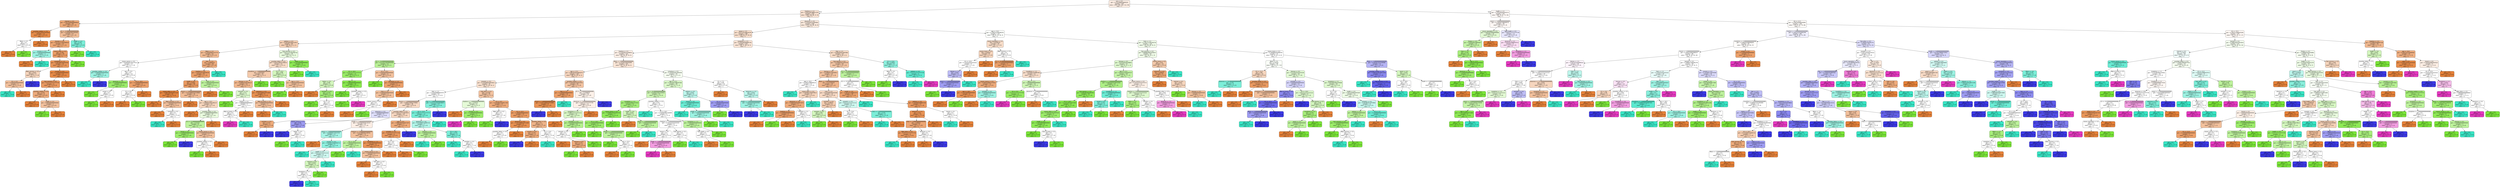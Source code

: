 digraph Tree {
node [shape=box, style="filled, rounded", color="black", fontname=helvetica] ;
edge [fontname=helvetica] ;
0 [label="sex <= 0.5\ngini = 0.7527068019649324\nsamples = 835\nvalue = [297, 204, 163, 112, 59]\nclass = 1", fillcolor="#fbece2"] ;
1 [label="freetime <= 1.5\ngini = 0.6922585388911259\nsamples = 478\nvalue = [208, 128, 96, 37, 9]\nclass = 1", fillcolor="#f9e2d2"] ;
0 -> 1 [labeldistance=2.5, labelangle=45, headlabel="True"] ;
2 [label="internet <= 0.5\ngini = 0.44125000000000003\nsamples = 40\nvalue = [29, 4, 6, 1, 0]\nclass = 1", fillcolor="#edaa79"] ;
1 -> 2 ;
3 [label="guardian_mother <= 0.5\ngini = 0.14201183431952658\nsamples = 13\nvalue = [12, 1, 0, 0, 0]\nclass = 1", fillcolor="#e78c49"] ;
2 -> 3 ;
4 [label="Medu <= 2.5\ngini = 0.5\nsamples = 2\nvalue = [1, 1, 0, 0, 0]\nclass = 1", fillcolor="#ffffff"] ;
3 -> 4 ;
5 [label="gini = 0.0\nsamples = 1\nvalue = [1, 0, 0, 0, 0]\nclass = 1", fillcolor="#e58139"] ;
4 -> 5 ;
6 [label="gini = 0.0\nsamples = 1\nvalue = [0, 1, 0, 0, 0]\nclass = 2", fillcolor="#7be539"] ;
4 -> 6 ;
7 [label="gini = 0.0\nsamples = 11\nvalue = [11, 0, 0, 0, 0]\nclass = 1", fillcolor="#e58139"] ;
3 -> 7 ;
8 [label="G2 <= 13.999999999999998\ngini = 0.5404663923182442\nsamples = 27\nvalue = [17, 3, 6, 1, 0]\nclass = 1", fillcolor="#f1bd97"] ;
2 -> 8 ;
9 [label="famsize <= 0.5\ngini = 0.42722117202268434\nsamples = 23\nvalue = [17, 2, 3, 1, 0]\nclass = 1", fillcolor="#eda774"] ;
8 -> 9 ;
10 [label="nursery <= 0.5\ngini = 0.4444444444444444\nsamples = 3\nvalue = [1, 0, 2, 0, 0]\nclass = 3", fillcolor="#9cf2e2"] ;
9 -> 10 ;
11 [label="gini = 0.0\nsamples = 1\nvalue = [1, 0, 0, 0, 0]\nclass = 1", fillcolor="#e58139"] ;
10 -> 11 ;
12 [label="gini = 0.0\nsamples = 2\nvalue = [0, 0, 2, 0, 0]\nclass = 3", fillcolor="#39e5c5"] ;
10 -> 12 ;
13 [label="reason_other <= 0.5\ngini = 0.345\nsamples = 20\nvalue = [16, 2, 1, 1, 0]\nclass = 1", fillcolor="#eb9d65"] ;
9 -> 13 ;
14 [label="studytime <= 1.5\ngini = 0.2825484764542936\nsamples = 19\nvalue = [16, 1, 1, 1, 0]\nclass = 1", fillcolor="#e9965a"] ;
13 -> 14 ;
15 [label="Mjob_services <= 0.5\ngini = 0.625\nsamples = 4\nvalue = [2, 0, 1, 1, 0]\nclass = 1", fillcolor="#f6d5bd"] ;
14 -> 15 ;
16 [label="G2 <= 6.5\ngini = 0.4444444444444444\nsamples = 3\nvalue = [2, 0, 1, 0, 0]\nclass = 1", fillcolor="#f2c09c"] ;
15 -> 16 ;
17 [label="gini = 0.0\nsamples = 1\nvalue = [0, 0, 1, 0, 0]\nclass = 3", fillcolor="#39e5c5"] ;
16 -> 17 ;
18 [label="gini = 0.0\nsamples = 2\nvalue = [2, 0, 0, 0, 0]\nclass = 1", fillcolor="#e58139"] ;
16 -> 18 ;
19 [label="gini = 0.0\nsamples = 1\nvalue = [0, 0, 0, 1, 0]\nclass = 4", fillcolor="#3c39e5"] ;
15 -> 19 ;
20 [label="nursery <= 0.5\ngini = 0.12444444444444447\nsamples = 15\nvalue = [14, 1, 0, 0, 0]\nclass = 1", fillcolor="#e78a47"] ;
14 -> 20 ;
21 [label="Fjob_services <= 0.5\ngini = 0.2777777777777778\nsamples = 6\nvalue = [5, 1, 0, 0, 0]\nclass = 1", fillcolor="#ea9a61"] ;
20 -> 21 ;
22 [label="guardian_mother <= 0.5\ngini = 0.375\nsamples = 4\nvalue = [3, 1, 0, 0, 0]\nclass = 1", fillcolor="#eeab7b"] ;
21 -> 22 ;
23 [label="gini = 0.0\nsamples = 1\nvalue = [1, 0, 0, 0, 0]\nclass = 1", fillcolor="#e58139"] ;
22 -> 23 ;
24 [label="health <= 2.5\ngini = 0.4444444444444444\nsamples = 3\nvalue = [2, 1, 0, 0, 0]\nclass = 1", fillcolor="#f2c09c"] ;
22 -> 24 ;
25 [label="gini = 0.0\nsamples = 1\nvalue = [0, 1, 0, 0, 0]\nclass = 2", fillcolor="#7be539"] ;
24 -> 25 ;
26 [label="gini = 0.0\nsamples = 2\nvalue = [2, 0, 0, 0, 0]\nclass = 1", fillcolor="#e58139"] ;
24 -> 26 ;
27 [label="gini = 0.0\nsamples = 2\nvalue = [2, 0, 0, 0, 0]\nclass = 1", fillcolor="#e58139"] ;
21 -> 27 ;
28 [label="gini = 0.0\nsamples = 9\nvalue = [9, 0, 0, 0, 0]\nclass = 1", fillcolor="#e58139"] ;
20 -> 28 ;
29 [label="gini = 0.0\nsamples = 1\nvalue = [0, 1, 0, 0, 0]\nclass = 2", fillcolor="#7be539"] ;
13 -> 29 ;
30 [label="health <= 1.5\ngini = 0.375\nsamples = 4\nvalue = [0, 1, 3, 0, 0]\nclass = 3", fillcolor="#7beed8"] ;
8 -> 30 ;
31 [label="gini = 0.0\nsamples = 1\nvalue = [0, 1, 0, 0, 0]\nclass = 2", fillcolor="#7be539"] ;
30 -> 31 ;
32 [label="gini = 0.0\nsamples = 3\nvalue = [0, 0, 3, 0, 0]\nclass = 3", fillcolor="#39e5c5"] ;
30 -> 32 ;
33 [label="absences <= 4.5\ngini = 0.7034361251850462\nsamples = 438\nvalue = [179, 124, 90, 36, 9]\nclass = 1", fillcolor="#fae9dc"] ;
1 -> 33 ;
34 [label="goout <= 2.5\ngini = 0.677752146610278\nsamples = 306\nvalue = [140, 83, 57, 20, 6]\nclass = 1", fillcolor="#f8dfcc"] ;
33 -> 34 ;
35 [label="address <= 0.5\ngini = 0.5923456790123457\nsamples = 90\nvalue = [50, 26, 11, 2, 1]\nclass = 1", fillcolor="#f5d0b5"] ;
34 -> 35 ;
36 [label="Medu <= 1.5\ngini = 0.5342649825315775\nsamples = 61\nvalue = [39, 12, 8, 2, 0]\nclass = 1", fillcolor="#f1ba92"] ;
35 -> 36 ;
37 [label="reason_course <= 0.5\ngini = 0.6745562130177515\nsamples = 13\nvalue = [5, 5, 2, 1, 0]\nclass = 1", fillcolor="#ffffff"] ;
36 -> 37 ;
38 [label="guardian_mother <= 0.5\ngini = 0.4444444444444444\nsamples = 3\nvalue = [0, 0, 2, 1, 0]\nclass = 3", fillcolor="#9cf2e2"] ;
37 -> 38 ;
39 [label="gini = 0.0\nsamples = 2\nvalue = [0, 0, 2, 0, 0]\nclass = 3", fillcolor="#39e5c5"] ;
38 -> 39 ;
40 [label="gini = 0.0\nsamples = 1\nvalue = [0, 0, 0, 1, 0]\nclass = 4", fillcolor="#3c39e5"] ;
38 -> 40 ;
41 [label="age <= 17.0\ngini = 0.5\nsamples = 10\nvalue = [5, 5, 0, 0, 0]\nclass = 1", fillcolor="#ffffff"] ;
37 -> 41 ;
42 [label="absences <= 1.0\ngini = 0.31999999999999995\nsamples = 5\nvalue = [1, 4, 0, 0, 0]\nclass = 2", fillcolor="#9cec6a"] ;
41 -> 42 ;
43 [label="gini = 0.0\nsamples = 3\nvalue = [0, 3, 0, 0, 0]\nclass = 2", fillcolor="#7be539"] ;
42 -> 43 ;
44 [label="school <= 0.5\ngini = 0.5\nsamples = 2\nvalue = [1, 1, 0, 0, 0]\nclass = 1", fillcolor="#ffffff"] ;
42 -> 44 ;
45 [label="gini = 0.0\nsamples = 1\nvalue = [0, 1, 0, 0, 0]\nclass = 2", fillcolor="#7be539"] ;
44 -> 45 ;
46 [label="gini = 0.0\nsamples = 1\nvalue = [1, 0, 0, 0, 0]\nclass = 1", fillcolor="#e58139"] ;
44 -> 46 ;
47 [label="G3 <= 10.5\ngini = 0.31999999999999995\nsamples = 5\nvalue = [4, 1, 0, 0, 0]\nclass = 1", fillcolor="#eca06a"] ;
41 -> 47 ;
48 [label="G1 <= 8.0\ngini = 0.5\nsamples = 2\nvalue = [1, 1, 0, 0, 0]\nclass = 1", fillcolor="#ffffff"] ;
47 -> 48 ;
49 [label="gini = 0.0\nsamples = 1\nvalue = [1, 0, 0, 0, 0]\nclass = 1", fillcolor="#e58139"] ;
48 -> 49 ;
50 [label="gini = 0.0\nsamples = 1\nvalue = [0, 1, 0, 0, 0]\nclass = 2", fillcolor="#7be539"] ;
48 -> 50 ;
51 [label="gini = 0.0\nsamples = 3\nvalue = [3, 0, 0, 0, 0]\nclass = 1", fillcolor="#e58139"] ;
47 -> 51 ;
52 [label="Dalc <= 1.5\ngini = 0.4609375\nsamples = 48\nvalue = [34, 7, 6, 1, 0]\nclass = 1", fillcolor="#eeac7d"] ;
36 -> 52 ;
53 [label="freetime <= 4.5\ngini = 0.3472147106544078\nsamples = 43\nvalue = [34, 7, 1, 1, 0]\nclass = 1", fillcolor="#eca06a"] ;
52 -> 53 ;
54 [label="health <= 4.5\ngini = 0.3025\nsamples = 40\nvalue = [33, 5, 1, 1, 0]\nclass = 1", fillcolor="#ea9a61"] ;
53 -> 54 ;
55 [label="reason_other <= 0.5\ngini = 0.08677685950413228\nsamples = 22\nvalue = [21, 0, 1, 0, 0]\nclass = 1", fillcolor="#e68742"] ;
54 -> 55 ;
56 [label="gini = 0.0\nsamples = 19\nvalue = [19, 0, 0, 0, 0]\nclass = 1", fillcolor="#e58139"] ;
55 -> 56 ;
57 [label="Mjob_services <= 0.5\ngini = 0.4444444444444444\nsamples = 3\nvalue = [2, 0, 1, 0, 0]\nclass = 1", fillcolor="#f2c09c"] ;
55 -> 57 ;
58 [label="gini = 0.0\nsamples = 1\nvalue = [1, 0, 0, 0, 0]\nclass = 1", fillcolor="#e58139"] ;
57 -> 58 ;
59 [label="schoolsup <= 0.5\ngini = 0.5\nsamples = 2\nvalue = [1, 0, 1, 0, 0]\nclass = 1", fillcolor="#ffffff"] ;
57 -> 59 ;
60 [label="gini = 0.0\nsamples = 1\nvalue = [0, 0, 1, 0, 0]\nclass = 3", fillcolor="#39e5c5"] ;
59 -> 60 ;
61 [label="gini = 0.0\nsamples = 1\nvalue = [1, 0, 0, 0, 0]\nclass = 1", fillcolor="#e58139"] ;
59 -> 61 ;
62 [label="famrel <= 3.4999999999999996\ngini = 0.47530864197530864\nsamples = 18\nvalue = [12, 5, 0, 1, 0]\nclass = 1", fillcolor="#f1bb94"] ;
54 -> 62 ;
63 [label="gini = 0.0\nsamples = 4\nvalue = [4, 0, 0, 0, 0]\nclass = 1", fillcolor="#e58139"] ;
62 -> 63 ;
64 [label="age <= 15.5\ngini = 0.5408163265306123\nsamples = 14\nvalue = [8, 5, 0, 1, 0]\nclass = 1", fillcolor="#f6d5bd"] ;
62 -> 64 ;
65 [label="gini = 0.0\nsamples = 4\nvalue = [4, 0, 0, 0, 0]\nclass = 1", fillcolor="#e58139"] ;
64 -> 65 ;
66 [label="guardian_other <= 0.5\ngini = 0.5800000000000001\nsamples = 10\nvalue = [4, 5, 0, 1, 0]\nclass = 2", fillcolor="#e9fbde"] ;
64 -> 66 ;
67 [label="G3 <= 13.999999999999998\ngini = 0.53125\nsamples = 8\nvalue = [2, 5, 0, 1, 0]\nclass = 2", fillcolor="#bdf29c"] ;
66 -> 67 ;
68 [label="famrel <= 4.5\ngini = 0.31999999999999995\nsamples = 5\nvalue = [0, 4, 0, 1, 0]\nclass = 2", fillcolor="#9cec6a"] ;
67 -> 68 ;
69 [label="gini = 0.0\nsamples = 4\nvalue = [0, 4, 0, 0, 0]\nclass = 2", fillcolor="#7be539"] ;
68 -> 69 ;
70 [label="gini = 0.0\nsamples = 1\nvalue = [0, 0, 0, 1, 0]\nclass = 4", fillcolor="#3c39e5"] ;
68 -> 70 ;
71 [label="reason_course <= 0.5\ngini = 0.4444444444444444\nsamples = 3\nvalue = [2, 1, 0, 0, 0]\nclass = 1", fillcolor="#f2c09c"] ;
67 -> 71 ;
72 [label="guardian_mother <= 0.5\ngini = 0.5\nsamples = 2\nvalue = [1, 1, 0, 0, 0]\nclass = 1", fillcolor="#ffffff"] ;
71 -> 72 ;
73 [label="gini = 0.0\nsamples = 1\nvalue = [0, 1, 0, 0, 0]\nclass = 2", fillcolor="#7be539"] ;
72 -> 73 ;
74 [label="gini = 0.0\nsamples = 1\nvalue = [1, 0, 0, 0, 0]\nclass = 1", fillcolor="#e58139"] ;
72 -> 74 ;
75 [label="gini = 0.0\nsamples = 1\nvalue = [1, 0, 0, 0, 0]\nclass = 1", fillcolor="#e58139"] ;
71 -> 75 ;
76 [label="gini = 0.0\nsamples = 2\nvalue = [2, 0, 0, 0, 0]\nclass = 1", fillcolor="#e58139"] ;
66 -> 76 ;
77 [label="Fedu <= 2.5\ngini = 0.4444444444444444\nsamples = 3\nvalue = [1, 2, 0, 0, 0]\nclass = 2", fillcolor="#bdf29c"] ;
53 -> 77 ;
78 [label="gini = 0.0\nsamples = 1\nvalue = [1, 0, 0, 0, 0]\nclass = 1", fillcolor="#e58139"] ;
77 -> 78 ;
79 [label="gini = 0.0\nsamples = 2\nvalue = [0, 2, 0, 0, 0]\nclass = 2", fillcolor="#7be539"] ;
77 -> 79 ;
80 [label="gini = 0.0\nsamples = 5\nvalue = [0, 0, 5, 0, 0]\nclass = 3", fillcolor="#39e5c5"] ;
52 -> 80 ;
81 [label="Fjob_services <= 0.5\ngini = 0.6111771700356718\nsamples = 29\nvalue = [11, 14, 3, 0, 1]\nclass = 2", fillcolor="#e9fbde"] ;
35 -> 81 ;
82 [label="guardian_father <= 0.5\ngini = 0.6031746031746033\nsamples = 21\nvalue = [11, 7, 2, 0, 1]\nclass = 1", fillcolor="#f8dbc6"] ;
81 -> 82 ;
83 [label="traveltime <= 3.4999999999999996\ngini = 0.6015625\nsamples = 16\nvalue = [9, 4, 2, 0, 1]\nclass = 1", fillcolor="#f4caac"] ;
82 -> 83 ;
84 [label="famsup <= 0.5\ngini = 0.5408163265306123\nsamples = 14\nvalue = [9, 2, 2, 0, 1]\nclass = 1", fillcolor="#f0b68c"] ;
83 -> 84 ;
85 [label="romantic <= 0.5\ngini = 0.72\nsamples = 5\nvalue = [1, 2, 1, 0, 1]\nclass = 2", fillcolor="#def8ce"] ;
84 -> 85 ;
86 [label="gini = 0.0\nsamples = 2\nvalue = [0, 2, 0, 0, 0]\nclass = 2", fillcolor="#7be539"] ;
85 -> 86 ;
87 [label="Pstatus <= 0.5\ngini = 0.6666666666666667\nsamples = 3\nvalue = [1, 0, 1, 0, 1]\nclass = 1", fillcolor="#ffffff"] ;
85 -> 87 ;
88 [label="Mjob_at_home <= 0.5\ngini = 0.5\nsamples = 2\nvalue = [0, 0, 1, 0, 1]\nclass = 3", fillcolor="#ffffff"] ;
87 -> 88 ;
89 [label="gini = 0.0\nsamples = 1\nvalue = [0, 0, 0, 0, 1]\nclass = 5", fillcolor="#e539c0"] ;
88 -> 89 ;
90 [label="gini = 0.0\nsamples = 1\nvalue = [0, 0, 1, 0, 0]\nclass = 3", fillcolor="#39e5c5"] ;
88 -> 90 ;
91 [label="gini = 0.0\nsamples = 1\nvalue = [1, 0, 0, 0, 0]\nclass = 1", fillcolor="#e58139"] ;
87 -> 91 ;
92 [label="absences <= 0.5\ngini = 0.19753086419753085\nsamples = 9\nvalue = [8, 0, 1, 0, 0]\nclass = 1", fillcolor="#e89152"] ;
84 -> 92 ;
93 [label="Mjob_at_home <= 0.5\ngini = 0.4444444444444444\nsamples = 3\nvalue = [2, 0, 1, 0, 0]\nclass = 1", fillcolor="#f2c09c"] ;
92 -> 93 ;
94 [label="gini = 0.0\nsamples = 2\nvalue = [2, 0, 0, 0, 0]\nclass = 1", fillcolor="#e58139"] ;
93 -> 94 ;
95 [label="gini = 0.0\nsamples = 1\nvalue = [0, 0, 1, 0, 0]\nclass = 3", fillcolor="#39e5c5"] ;
93 -> 95 ;
96 [label="gini = 0.0\nsamples = 6\nvalue = [6, 0, 0, 0, 0]\nclass = 1", fillcolor="#e58139"] ;
92 -> 96 ;
97 [label="gini = 0.0\nsamples = 2\nvalue = [0, 2, 0, 0, 0]\nclass = 2", fillcolor="#7be539"] ;
83 -> 97 ;
98 [label="G3 <= 12.5\ngini = 0.48\nsamples = 5\nvalue = [2, 3, 0, 0, 0]\nclass = 2", fillcolor="#d3f6bd"] ;
82 -> 98 ;
99 [label="gini = 0.0\nsamples = 2\nvalue = [0, 2, 0, 0, 0]\nclass = 2", fillcolor="#7be539"] ;
98 -> 99 ;
100 [label="age <= 15.5\ngini = 0.4444444444444444\nsamples = 3\nvalue = [2, 1, 0, 0, 0]\nclass = 1", fillcolor="#f2c09c"] ;
98 -> 100 ;
101 [label="gini = 0.0\nsamples = 1\nvalue = [0, 1, 0, 0, 0]\nclass = 2", fillcolor="#7be539"] ;
100 -> 101 ;
102 [label="gini = 0.0\nsamples = 2\nvalue = [2, 0, 0, 0, 0]\nclass = 1", fillcolor="#e58139"] ;
100 -> 102 ;
103 [label="Medu <= 2.5\ngini = 0.21874999999999997\nsamples = 8\nvalue = [0, 7, 1, 0, 0]\nclass = 2", fillcolor="#8ee955"] ;
81 -> 103 ;
104 [label="gini = 0.0\nsamples = 7\nvalue = [0, 7, 0, 0, 0]\nclass = 2", fillcolor="#7be539"] ;
103 -> 104 ;
105 [label="gini = 0.0\nsamples = 1\nvalue = [0, 0, 1, 0, 0]\nclass = 3", fillcolor="#39e5c5"] ;
103 -> 105 ;
106 [label="studytime <= 2.5\ngini = 0.7039180384087791\nsamples = 216\nvalue = [90, 57, 46, 18, 5]\nclass = 1", fillcolor="#fae5d6"] ;
34 -> 106 ;
107 [label="freetime <= 2.5\ngini = 0.7126200274348422\nsamples = 162\nvalue = [63, 49, 30, 16, 4]\nclass = 1", fillcolor="#fcefe6"] ;
106 -> 107 ;
108 [label="G2 <= 14.499999999999998\ngini = 0.47165532879818595\nsamples = 21\nvalue = [6, 14, 0, 0, 1]\nclass = 2", fillcolor="#b9f195"] ;
107 -> 108 ;
109 [label="G1 <= 10.5\ngini = 0.33777777777777773\nsamples = 15\nvalue = [2, 12, 0, 0, 1]\nclass = 2", fillcolor="#99eb67"] ;
108 -> 109 ;
110 [label="higher <= 0.5\ngini = 0.48\nsamples = 5\nvalue = [2, 3, 0, 0, 0]\nclass = 2", fillcolor="#d3f6bd"] ;
109 -> 110 ;
111 [label="gini = 0.0\nsamples = 1\nvalue = [1, 0, 0, 0, 0]\nclass = 1", fillcolor="#e58139"] ;
110 -> 111 ;
112 [label="activities <= 0.5\ngini = 0.375\nsamples = 4\nvalue = [1, 3, 0, 0, 0]\nclass = 2", fillcolor="#a7ee7b"] ;
110 -> 112 ;
113 [label="gini = 0.0\nsamples = 2\nvalue = [0, 2, 0, 0, 0]\nclass = 2", fillcolor="#7be539"] ;
112 -> 113 ;
114 [label="G2 <= 7.5\ngini = 0.5\nsamples = 2\nvalue = [1, 1, 0, 0, 0]\nclass = 1", fillcolor="#ffffff"] ;
112 -> 114 ;
115 [label="gini = 0.0\nsamples = 1\nvalue = [0, 1, 0, 0, 0]\nclass = 2", fillcolor="#7be539"] ;
114 -> 115 ;
116 [label="gini = 0.0\nsamples = 1\nvalue = [1, 0, 0, 0, 0]\nclass = 1", fillcolor="#e58139"] ;
114 -> 116 ;
117 [label="Dalc <= 1.5\ngini = 0.18000000000000005\nsamples = 10\nvalue = [0, 9, 0, 0, 1]\nclass = 2", fillcolor="#8ae84f"] ;
109 -> 117 ;
118 [label="gini = 0.0\nsamples = 8\nvalue = [0, 8, 0, 0, 0]\nclass = 2", fillcolor="#7be539"] ;
117 -> 118 ;
119 [label="guardian_mother <= 0.5\ngini = 0.5\nsamples = 2\nvalue = [0, 1, 0, 0, 1]\nclass = 2", fillcolor="#ffffff"] ;
117 -> 119 ;
120 [label="gini = 0.0\nsamples = 1\nvalue = [0, 1, 0, 0, 0]\nclass = 2", fillcolor="#7be539"] ;
119 -> 120 ;
121 [label="gini = 0.0\nsamples = 1\nvalue = [0, 0, 0, 0, 1]\nclass = 5", fillcolor="#e539c0"] ;
119 -> 121 ;
122 [label="G3 <= 15.5\ngini = 0.4444444444444444\nsamples = 6\nvalue = [4, 2, 0, 0, 0]\nclass = 1", fillcolor="#f2c09c"] ;
108 -> 122 ;
123 [label="gini = 0.0\nsamples = 1\nvalue = [0, 1, 0, 0, 0]\nclass = 2", fillcolor="#7be539"] ;
122 -> 123 ;
124 [label="absences <= 1.0\ngini = 0.31999999999999995\nsamples = 5\nvalue = [4, 1, 0, 0, 0]\nclass = 1", fillcolor="#eca06a"] ;
122 -> 124 ;
125 [label="Fedu <= 3.0\ngini = 0.4444444444444444\nsamples = 3\nvalue = [2, 1, 0, 0, 0]\nclass = 1", fillcolor="#f2c09c"] ;
124 -> 125 ;
126 [label="reason_course <= 0.5\ngini = 0.5\nsamples = 2\nvalue = [1, 1, 0, 0, 0]\nclass = 1", fillcolor="#ffffff"] ;
125 -> 126 ;
127 [label="gini = 0.0\nsamples = 1\nvalue = [1, 0, 0, 0, 0]\nclass = 1", fillcolor="#e58139"] ;
126 -> 127 ;
128 [label="gini = 0.0\nsamples = 1\nvalue = [0, 1, 0, 0, 0]\nclass = 2", fillcolor="#7be539"] ;
126 -> 128 ;
129 [label="gini = 0.0\nsamples = 1\nvalue = [1, 0, 0, 0, 0]\nclass = 1", fillcolor="#e58139"] ;
125 -> 129 ;
130 [label="gini = 0.0\nsamples = 2\nvalue = [2, 0, 0, 0, 0]\nclass = 1", fillcolor="#e58139"] ;
124 -> 130 ;
131 [label="Medu <= 3.4999999999999996\ngini = 0.716362356018309\nsamples = 141\nvalue = [57, 35, 30, 16, 3]\nclass = 1", fillcolor="#fae5d6"] ;
107 -> 131 ;
132 [label="age <= 17.5\ngini = 0.6833910034602075\nsamples = 102\nvalue = [48, 22, 19, 12, 1]\nclass = 1", fillcolor="#f7d6bf"] ;
131 -> 132 ;
133 [label="romantic <= 0.5\ngini = 0.7101800554016621\nsamples = 76\nvalue = [32, 15, 18, 10, 1]\nclass = 1", fillcolor="#f9e1cf"] ;
132 -> 133 ;
134 [label="Dalc <= 1.5\ngini = 0.7220299884659747\nsamples = 51\nvalue = [17, 9, 17, 8, 0]\nclass = 1", fillcolor="#ffffff"] ;
133 -> 134 ;
135 [label="famrel <= 3.4999999999999996\ngini = 0.6966759002770083\nsamples = 38\nvalue = [17, 7, 8, 6, 0]\nclass = 1", fillcolor="#f7d9c4"] ;
134 -> 135 ;
136 [label="absences <= 0.5\ngini = 0.6666666666666667\nsamples = 9\nvalue = [3, 1, 1, 4, 0]\nclass = 4", fillcolor="#dedefb"] ;
135 -> 136 ;
137 [label="activities <= 0.5\ngini = 0.375\nsamples = 4\nvalue = [3, 0, 0, 1, 0]\nclass = 1", fillcolor="#eeab7b"] ;
136 -> 137 ;
138 [label="gini = 0.0\nsamples = 3\nvalue = [3, 0, 0, 0, 0]\nclass = 1", fillcolor="#e58139"] ;
137 -> 138 ;
139 [label="gini = 0.0\nsamples = 1\nvalue = [0, 0, 0, 1, 0]\nclass = 4", fillcolor="#3c39e5"] ;
137 -> 139 ;
140 [label="reason_course <= 0.5\ngini = 0.56\nsamples = 5\nvalue = [0, 1, 1, 3, 0]\nclass = 4", fillcolor="#9e9cf2"] ;
136 -> 140 ;
141 [label="gini = 0.0\nsamples = 3\nvalue = [0, 0, 0, 3, 0]\nclass = 4", fillcolor="#3c39e5"] ;
140 -> 141 ;
142 [label="higher <= 0.5\ngini = 0.5\nsamples = 2\nvalue = [0, 1, 1, 0, 0]\nclass = 2", fillcolor="#ffffff"] ;
140 -> 142 ;
143 [label="gini = 0.0\nsamples = 1\nvalue = [0, 1, 0, 0, 0]\nclass = 2", fillcolor="#7be539"] ;
142 -> 143 ;
144 [label="gini = 0.0\nsamples = 1\nvalue = [0, 0, 1, 0, 0]\nclass = 3", fillcolor="#39e5c5"] ;
142 -> 144 ;
145 [label="guardian_father <= 0.5\ngini = 0.6611177170035671\nsamples = 29\nvalue = [14, 6, 7, 2, 0]\nclass = 1", fillcolor="#f7d7c0"] ;
135 -> 145 ;
146 [label="health <= 3.4999999999999996\ngini = 0.6776859504132231\nsamples = 22\nvalue = [9, 5, 7, 1, 0]\nclass = 1", fillcolor="#fceee5"] ;
145 -> 146 ;
147 [label="goout <= 3.4999999999999996\ngini = 0.628099173553719\nsamples = 11\nvalue = [2, 2, 6, 1, 0]\nclass = 3", fillcolor="#a7f3e5"] ;
146 -> 147 ;
148 [label="gini = 0.0\nsamples = 2\nvalue = [2, 0, 0, 0, 0]\nclass = 1", fillcolor="#e58139"] ;
147 -> 148 ;
149 [label="nursery <= 0.5\ngini = 0.49382716049382713\nsamples = 9\nvalue = [0, 2, 6, 1, 0]\nclass = 3", fillcolor="#8ef0de"] ;
147 -> 149 ;
150 [label="gini = 0.0\nsamples = 3\nvalue = [0, 0, 3, 0, 0]\nclass = 3", fillcolor="#39e5c5"] ;
149 -> 150 ;
151 [label="health <= 2.5\ngini = 0.6111111111111112\nsamples = 6\nvalue = [0, 2, 3, 1, 0]\nclass = 3", fillcolor="#cef8f0"] ;
149 -> 151 ;
152 [label="famsup <= 0.5\ngini = 0.625\nsamples = 4\nvalue = [0, 2, 1, 1, 0]\nclass = 2", fillcolor="#d3f6bd"] ;
151 -> 152 ;
153 [label="studytime <= 1.5\ngini = 0.5\nsamples = 2\nvalue = [0, 0, 1, 1, 0]\nclass = 3", fillcolor="#ffffff"] ;
152 -> 153 ;
154 [label="gini = 0.0\nsamples = 1\nvalue = [0, 0, 0, 1, 0]\nclass = 4", fillcolor="#3c39e5"] ;
153 -> 154 ;
155 [label="gini = 0.0\nsamples = 1\nvalue = [0, 0, 1, 0, 0]\nclass = 3", fillcolor="#39e5c5"] ;
153 -> 155 ;
156 [label="gini = 0.0\nsamples = 2\nvalue = [0, 2, 0, 0, 0]\nclass = 2", fillcolor="#7be539"] ;
152 -> 156 ;
157 [label="gini = 0.0\nsamples = 2\nvalue = [0, 0, 2, 0, 0]\nclass = 3", fillcolor="#39e5c5"] ;
151 -> 157 ;
158 [label="freetime <= 3.4999999999999996\ngini = 0.5123966942148761\nsamples = 11\nvalue = [7, 3, 1, 0, 0]\nclass = 1", fillcolor="#f2c09c"] ;
146 -> 158 ;
159 [label="G1 <= 12.5\ngini = 0.4444444444444444\nsamples = 3\nvalue = [0, 2, 1, 0, 0]\nclass = 2", fillcolor="#bdf29c"] ;
158 -> 159 ;
160 [label="gini = 0.0\nsamples = 2\nvalue = [0, 2, 0, 0, 0]\nclass = 2", fillcolor="#7be539"] ;
159 -> 160 ;
161 [label="gini = 0.0\nsamples = 1\nvalue = [0, 0, 1, 0, 0]\nclass = 3", fillcolor="#39e5c5"] ;
159 -> 161 ;
162 [label="traveltime <= 1.5\ngini = 0.21874999999999997\nsamples = 8\nvalue = [7, 1, 0, 0, 0]\nclass = 1", fillcolor="#e99355"] ;
158 -> 162 ;
163 [label="reason_course <= 0.5\ngini = 0.4444444444444444\nsamples = 3\nvalue = [2, 1, 0, 0, 0]\nclass = 1", fillcolor="#f2c09c"] ;
162 -> 163 ;
164 [label="gini = 0.0\nsamples = 1\nvalue = [1, 0, 0, 0, 0]\nclass = 1", fillcolor="#e58139"] ;
163 -> 164 ;
165 [label="Fjob_other <= 0.5\ngini = 0.5\nsamples = 2\nvalue = [1, 1, 0, 0, 0]\nclass = 1", fillcolor="#ffffff"] ;
163 -> 165 ;
166 [label="gini = 0.0\nsamples = 1\nvalue = [1, 0, 0, 0, 0]\nclass = 1", fillcolor="#e58139"] ;
165 -> 166 ;
167 [label="gini = 0.0\nsamples = 1\nvalue = [0, 1, 0, 0, 0]\nclass = 2", fillcolor="#7be539"] ;
165 -> 167 ;
168 [label="gini = 0.0\nsamples = 5\nvalue = [5, 0, 0, 0, 0]\nclass = 1", fillcolor="#e58139"] ;
162 -> 168 ;
169 [label="paid <= 0.5\ngini = 0.44897959183673475\nsamples = 7\nvalue = [5, 1, 0, 1, 0]\nclass = 1", fillcolor="#eeab7b"] ;
145 -> 169 ;
170 [label="activities <= 0.5\ngini = 0.2777777777777778\nsamples = 6\nvalue = [5, 1, 0, 0, 0]\nclass = 1", fillcolor="#ea9a61"] ;
169 -> 170 ;
171 [label="G3 <= 8.5\ngini = 0.5\nsamples = 2\nvalue = [1, 1, 0, 0, 0]\nclass = 1", fillcolor="#ffffff"] ;
170 -> 171 ;
172 [label="gini = 0.0\nsamples = 1\nvalue = [1, 0, 0, 0, 0]\nclass = 1", fillcolor="#e58139"] ;
171 -> 172 ;
173 [label="gini = 0.0\nsamples = 1\nvalue = [0, 1, 0, 0, 0]\nclass = 2", fillcolor="#7be539"] ;
171 -> 173 ;
174 [label="gini = 0.0\nsamples = 4\nvalue = [4, 0, 0, 0, 0]\nclass = 1", fillcolor="#e58139"] ;
170 -> 174 ;
175 [label="gini = 0.0\nsamples = 1\nvalue = [0, 0, 0, 1, 0]\nclass = 4", fillcolor="#3c39e5"] ;
169 -> 175 ;
176 [label="Dalc <= 3.4999999999999996\ngini = 0.47337278106508873\nsamples = 13\nvalue = [0, 2, 9, 2, 0]\nclass = 3", fillcolor="#81eeda"] ;
134 -> 176 ;
177 [label="G2 <= 12.0\ngini = 0.40277777777777773\nsamples = 12\nvalue = [0, 2, 9, 1, 0]\nclass = 3", fillcolor="#74edd6"] ;
176 -> 177 ;
178 [label="absences <= 3.0\ngini = 0.5714285714285714\nsamples = 7\nvalue = [0, 2, 4, 1, 0]\nclass = 3", fillcolor="#b0f5e8"] ;
177 -> 178 ;
179 [label="internet <= 0.5\ngini = 0.4444444444444444\nsamples = 3\nvalue = [0, 2, 1, 0, 0]\nclass = 2", fillcolor="#bdf29c"] ;
178 -> 179 ;
180 [label="gini = 0.0\nsamples = 1\nvalue = [0, 0, 1, 0, 0]\nclass = 3", fillcolor="#39e5c5"] ;
179 -> 180 ;
181 [label="gini = 0.0\nsamples = 2\nvalue = [0, 2, 0, 0, 0]\nclass = 2", fillcolor="#7be539"] ;
179 -> 181 ;
182 [label="G3 <= 10.5\ngini = 0.375\nsamples = 4\nvalue = [0, 0, 3, 1, 0]\nclass = 3", fillcolor="#7beed8"] ;
178 -> 182 ;
183 [label="gini = 0.0\nsamples = 2\nvalue = [0, 0, 2, 0, 0]\nclass = 3", fillcolor="#39e5c5"] ;
182 -> 183 ;
184 [label="activities <= 0.5\ngini = 0.5\nsamples = 2\nvalue = [0, 0, 1, 1, 0]\nclass = 3", fillcolor="#ffffff"] ;
182 -> 184 ;
185 [label="gini = 0.0\nsamples = 1\nvalue = [0, 0, 1, 0, 0]\nclass = 3", fillcolor="#39e5c5"] ;
184 -> 185 ;
186 [label="gini = 0.0\nsamples = 1\nvalue = [0, 0, 0, 1, 0]\nclass = 4", fillcolor="#3c39e5"] ;
184 -> 186 ;
187 [label="gini = 0.0\nsamples = 5\nvalue = [0, 0, 5, 0, 0]\nclass = 3", fillcolor="#39e5c5"] ;
177 -> 187 ;
188 [label="gini = 0.0\nsamples = 1\nvalue = [0, 0, 0, 1, 0]\nclass = 4", fillcolor="#3c39e5"] ;
176 -> 188 ;
189 [label="Fjob_other <= 0.5\ngini = 0.5728\nsamples = 25\nvalue = [15, 6, 1, 2, 1]\nclass = 1", fillcolor="#f3c3a1"] ;
133 -> 189 ;
190 [label="freetime <= 3.4999999999999996\ngini = 0.59375\nsamples = 8\nvalue = [3, 4, 0, 0, 1]\nclass = 2", fillcolor="#e5fad7"] ;
189 -> 190 ;
191 [label="gini = 0.0\nsamples = 3\nvalue = [3, 0, 0, 0, 0]\nclass = 1", fillcolor="#e58139"] ;
190 -> 191 ;
192 [label="nursery <= 0.5\ngini = 0.31999999999999995\nsamples = 5\nvalue = [0, 4, 0, 0, 1]\nclass = 2", fillcolor="#9cec6a"] ;
190 -> 192 ;
193 [label="gini = 0.0\nsamples = 1\nvalue = [0, 0, 0, 0, 1]\nclass = 5", fillcolor="#e539c0"] ;
192 -> 193 ;
194 [label="gini = 0.0\nsamples = 4\nvalue = [0, 4, 0, 0, 0]\nclass = 2", fillcolor="#7be539"] ;
192 -> 194 ;
195 [label="G3 <= 6.5\ngini = 0.47058823529411764\nsamples = 17\nvalue = [12, 2, 1, 2, 0]\nclass = 1", fillcolor="#eeab7b"] ;
189 -> 195 ;
196 [label="Mjob_other <= 0.5\ngini = 0.5\nsamples = 2\nvalue = [0, 1, 0, 1, 0]\nclass = 2", fillcolor="#ffffff"] ;
195 -> 196 ;
197 [label="gini = 0.0\nsamples = 1\nvalue = [0, 1, 0, 0, 0]\nclass = 2", fillcolor="#7be539"] ;
196 -> 197 ;
198 [label="gini = 0.0\nsamples = 1\nvalue = [0, 0, 0, 1, 0]\nclass = 4", fillcolor="#3c39e5"] ;
196 -> 198 ;
199 [label="G1 <= 12.5\ngini = 0.3466666666666667\nsamples = 15\nvalue = [12, 1, 1, 1, 0]\nclass = 1", fillcolor="#eb9c63"] ;
195 -> 199 ;
200 [label="absences <= 0.5\ngini = 0.19753086419753085\nsamples = 9\nvalue = [8, 1, 0, 0, 0]\nclass = 1", fillcolor="#e89152"] ;
199 -> 200 ;
201 [label="guardian_father <= 0.5\ngini = 0.5\nsamples = 2\nvalue = [1, 1, 0, 0, 0]\nclass = 1", fillcolor="#ffffff"] ;
200 -> 201 ;
202 [label="gini = 0.0\nsamples = 1\nvalue = [1, 0, 0, 0, 0]\nclass = 1", fillcolor="#e58139"] ;
201 -> 202 ;
203 [label="gini = 0.0\nsamples = 1\nvalue = [0, 1, 0, 0, 0]\nclass = 2", fillcolor="#7be539"] ;
201 -> 203 ;
204 [label="gini = 0.0\nsamples = 7\nvalue = [7, 0, 0, 0, 0]\nclass = 1", fillcolor="#e58139"] ;
200 -> 204 ;
205 [label="guardian_father <= 0.5\ngini = 0.5\nsamples = 6\nvalue = [4, 0, 1, 1, 0]\nclass = 1", fillcolor="#efb388"] ;
199 -> 205 ;
206 [label="nursery <= 0.5\ngini = 0.375\nsamples = 4\nvalue = [3, 0, 0, 1, 0]\nclass = 1", fillcolor="#eeab7b"] ;
205 -> 206 ;
207 [label="gini = 0.0\nsamples = 1\nvalue = [0, 0, 0, 1, 0]\nclass = 4", fillcolor="#3c39e5"] ;
206 -> 207 ;
208 [label="gini = 0.0\nsamples = 3\nvalue = [3, 0, 0, 0, 0]\nclass = 1", fillcolor="#e58139"] ;
206 -> 208 ;
209 [label="G2 <= 13.0\ngini = 0.5\nsamples = 2\nvalue = [1, 0, 1, 0, 0]\nclass = 1", fillcolor="#ffffff"] ;
205 -> 209 ;
210 [label="gini = 0.0\nsamples = 1\nvalue = [0, 0, 1, 0, 0]\nclass = 3", fillcolor="#39e5c5"] ;
209 -> 210 ;
211 [label="gini = 0.0\nsamples = 1\nvalue = [1, 0, 0, 0, 0]\nclass = 1", fillcolor="#e58139"] ;
209 -> 211 ;
212 [label="guardian_mother <= 0.5\ngini = 0.5414201183431953\nsamples = 26\nvalue = [16, 7, 1, 2, 0]\nclass = 1", fillcolor="#f3c3a1"] ;
132 -> 212 ;
213 [label="Dalc <= 1.5\ngini = 0.33999999999999997\nsamples = 10\nvalue = [8, 0, 1, 1, 0]\nclass = 1", fillcolor="#eb9d65"] ;
212 -> 213 ;
214 [label="famrel <= 3.4999999999999996\ngini = 0.19753086419753085\nsamples = 9\nvalue = [8, 0, 0, 1, 0]\nclass = 1", fillcolor="#e89152"] ;
213 -> 214 ;
215 [label="gini = 0.0\nsamples = 1\nvalue = [0, 0, 0, 1, 0]\nclass = 4", fillcolor="#3c39e5"] ;
214 -> 215 ;
216 [label="gini = 0.0\nsamples = 8\nvalue = [8, 0, 0, 0, 0]\nclass = 1", fillcolor="#e58139"] ;
214 -> 216 ;
217 [label="gini = 0.0\nsamples = 1\nvalue = [0, 0, 1, 0, 0]\nclass = 3", fillcolor="#39e5c5"] ;
213 -> 217 ;
218 [label="G2 <= 13.999999999999998\ngini = 0.5546875\nsamples = 16\nvalue = [8, 7, 0, 1, 0]\nclass = 1", fillcolor="#fcf1e9"] ;
212 -> 218 ;
219 [label="absences <= 3.4999999999999996\ngini = 0.4977777777777778\nsamples = 15\nvalue = [8, 7, 0, 0, 0]\nclass = 1", fillcolor="#fcefe6"] ;
218 -> 219 ;
220 [label="studytime <= 1.5\ngini = 0.4861111111111111\nsamples = 12\nvalue = [5, 7, 0, 0, 0]\nclass = 2", fillcolor="#d9f8c6"] ;
219 -> 220 ;
221 [label="gini = 0.0\nsamples = 2\nvalue = [2, 0, 0, 0, 0]\nclass = 1", fillcolor="#e58139"] ;
220 -> 221 ;
222 [label="activities <= 0.5\ngini = 0.42000000000000004\nsamples = 10\nvalue = [3, 7, 0, 0, 0]\nclass = 2", fillcolor="#b4f08e"] ;
220 -> 222 ;
223 [label="romantic <= 0.5\ngini = 0.5\nsamples = 6\nvalue = [3, 3, 0, 0, 0]\nclass = 1", fillcolor="#ffffff"] ;
222 -> 223 ;
224 [label="famsup <= 0.5\ngini = 0.375\nsamples = 4\nvalue = [3, 1, 0, 0, 0]\nclass = 1", fillcolor="#eeab7b"] ;
223 -> 224 ;
225 [label="gini = 0.0\nsamples = 1\nvalue = [0, 1, 0, 0, 0]\nclass = 2", fillcolor="#7be539"] ;
224 -> 225 ;
226 [label="gini = 0.0\nsamples = 3\nvalue = [3, 0, 0, 0, 0]\nclass = 1", fillcolor="#e58139"] ;
224 -> 226 ;
227 [label="gini = 0.0\nsamples = 2\nvalue = [0, 2, 0, 0, 0]\nclass = 2", fillcolor="#7be539"] ;
223 -> 227 ;
228 [label="gini = 0.0\nsamples = 4\nvalue = [0, 4, 0, 0, 0]\nclass = 2", fillcolor="#7be539"] ;
222 -> 228 ;
229 [label="gini = 0.0\nsamples = 3\nvalue = [3, 0, 0, 0, 0]\nclass = 1", fillcolor="#e58139"] ;
219 -> 229 ;
230 [label="gini = 0.0\nsamples = 1\nvalue = [0, 0, 0, 1, 0]\nclass = 4", fillcolor="#3c39e5"] ;
218 -> 230 ;
231 [label="schoolsup <= 0.5\ngini = 0.7429322813938198\nsamples = 39\nvalue = [9, 13, 11, 4, 2]\nclass = 2", fillcolor="#f6fdf1"] ;
131 -> 231 ;
232 [label="age <= 17.5\ngini = 0.7015457788347206\nsamples = 29\nvalue = [5, 13, 7, 2, 2]\nclass = 2", fillcolor="#dbf8c9"] ;
231 -> 232 ;
233 [label="G3 <= 14.499999999999998\ngini = 0.6394557823129252\nsamples = 21\nvalue = [5, 11, 3, 0, 2]\nclass = 2", fillcolor="#cef5b5"] ;
232 -> 233 ;
234 [label="traveltime <= 1.5\ngini = 0.4297520661157025\nsamples = 11\nvalue = [2, 8, 1, 0, 0]\nclass = 2", fillcolor="#a7ee7b"] ;
233 -> 234 ;
235 [label="reason_home <= 0.5\ngini = 0.24489795918367355\nsamples = 7\nvalue = [1, 6, 0, 0, 0]\nclass = 2", fillcolor="#91e95a"] ;
234 -> 235 ;
236 [label="G1 <= 10.5\ngini = 0.31999999999999995\nsamples = 5\nvalue = [1, 4, 0, 0, 0]\nclass = 2", fillcolor="#9cec6a"] ;
235 -> 236 ;
237 [label="gini = 0.0\nsamples = 2\nvalue = [0, 2, 0, 0, 0]\nclass = 2", fillcolor="#7be539"] ;
236 -> 237 ;
238 [label="famrel <= 3.4999999999999996\ngini = 0.4444444444444444\nsamples = 3\nvalue = [1, 2, 0, 0, 0]\nclass = 2", fillcolor="#bdf29c"] ;
236 -> 238 ;
239 [label="gini = 0.0\nsamples = 1\nvalue = [0, 1, 0, 0, 0]\nclass = 2", fillcolor="#7be539"] ;
238 -> 239 ;
240 [label="age <= 15.5\ngini = 0.5\nsamples = 2\nvalue = [1, 1, 0, 0, 0]\nclass = 1", fillcolor="#ffffff"] ;
238 -> 240 ;
241 [label="gini = 0.0\nsamples = 1\nvalue = [1, 0, 0, 0, 0]\nclass = 1", fillcolor="#e58139"] ;
240 -> 241 ;
242 [label="gini = 0.0\nsamples = 1\nvalue = [0, 1, 0, 0, 0]\nclass = 2", fillcolor="#7be539"] ;
240 -> 242 ;
243 [label="gini = 0.0\nsamples = 2\nvalue = [0, 2, 0, 0, 0]\nclass = 2", fillcolor="#7be539"] ;
235 -> 243 ;
244 [label="health <= 3.0\ngini = 0.625\nsamples = 4\nvalue = [1, 2, 1, 0, 0]\nclass = 2", fillcolor="#d3f6bd"] ;
234 -> 244 ;
245 [label="gini = 0.0\nsamples = 1\nvalue = [1, 0, 0, 0, 0]\nclass = 1", fillcolor="#e58139"] ;
244 -> 245 ;
246 [label="goout <= 3.4999999999999996\ngini = 0.4444444444444444\nsamples = 3\nvalue = [0, 2, 1, 0, 0]\nclass = 2", fillcolor="#bdf29c"] ;
244 -> 246 ;
247 [label="gini = 0.0\nsamples = 2\nvalue = [0, 2, 0, 0, 0]\nclass = 2", fillcolor="#7be539"] ;
246 -> 247 ;
248 [label="gini = 0.0\nsamples = 1\nvalue = [0, 0, 1, 0, 0]\nclass = 3", fillcolor="#39e5c5"] ;
246 -> 248 ;
249 [label="guardian_mother <= 0.5\ngini = 0.74\nsamples = 10\nvalue = [3, 3, 2, 0, 2]\nclass = 1", fillcolor="#ffffff"] ;
233 -> 249 ;
250 [label="gini = 0.0\nsamples = 1\nvalue = [0, 0, 1, 0, 0]\nclass = 3", fillcolor="#39e5c5"] ;
249 -> 250 ;
251 [label="G3 <= 16.5\ngini = 0.7160493827160495\nsamples = 9\nvalue = [3, 3, 1, 0, 2]\nclass = 1", fillcolor="#ffffff"] ;
249 -> 251 ;
252 [label="freetime <= 3.4999999999999996\ngini = 0.7222222222222222\nsamples = 6\nvalue = [2, 1, 1, 0, 2]\nclass = 1", fillcolor="#ffffff"] ;
251 -> 252 ;
253 [label="famrel <= 3.0\ngini = 0.5\nsamples = 4\nvalue = [2, 0, 0, 0, 2]\nclass = 1", fillcolor="#ffffff"] ;
252 -> 253 ;
254 [label="gini = 0.0\nsamples = 1\nvalue = [1, 0, 0, 0, 0]\nclass = 1", fillcolor="#e58139"] ;
253 -> 254 ;
255 [label="health <= 3.4999999999999996\ngini = 0.4444444444444444\nsamples = 3\nvalue = [1, 0, 0, 0, 2]\nclass = 5", fillcolor="#f29ce0"] ;
253 -> 255 ;
256 [label="gini = 0.0\nsamples = 2\nvalue = [0, 0, 0, 0, 2]\nclass = 5", fillcolor="#e539c0"] ;
255 -> 256 ;
257 [label="gini = 0.0\nsamples = 1\nvalue = [1, 0, 0, 0, 0]\nclass = 1", fillcolor="#e58139"] ;
255 -> 257 ;
258 [label="Fjob_teacher <= 0.5\ngini = 0.5\nsamples = 2\nvalue = [0, 1, 1, 0, 0]\nclass = 2", fillcolor="#ffffff"] ;
252 -> 258 ;
259 [label="gini = 0.0\nsamples = 1\nvalue = [0, 1, 0, 0, 0]\nclass = 2", fillcolor="#7be539"] ;
258 -> 259 ;
260 [label="gini = 0.0\nsamples = 1\nvalue = [0, 0, 1, 0, 0]\nclass = 3", fillcolor="#39e5c5"] ;
258 -> 260 ;
261 [label="studytime <= 1.5\ngini = 0.4444444444444444\nsamples = 3\nvalue = [1, 2, 0, 0, 0]\nclass = 2", fillcolor="#bdf29c"] ;
251 -> 261 ;
262 [label="Fjob_health <= 0.5\ngini = 0.5\nsamples = 2\nvalue = [1, 1, 0, 0, 0]\nclass = 1", fillcolor="#ffffff"] ;
261 -> 262 ;
263 [label="gini = 0.0\nsamples = 1\nvalue = [1, 0, 0, 0, 0]\nclass = 1", fillcolor="#e58139"] ;
262 -> 263 ;
264 [label="gini = 0.0\nsamples = 1\nvalue = [0, 1, 0, 0, 0]\nclass = 2", fillcolor="#7be539"] ;
262 -> 264 ;
265 [label="gini = 0.0\nsamples = 1\nvalue = [0, 1, 0, 0, 0]\nclass = 2", fillcolor="#7be539"] ;
261 -> 265 ;
266 [label="address <= 0.5\ngini = 0.625\nsamples = 8\nvalue = [0, 2, 4, 2, 0]\nclass = 3", fillcolor="#bdf6ec"] ;
232 -> 266 ;
267 [label="famrel <= 3.0\ngini = 0.31999999999999995\nsamples = 5\nvalue = [0, 1, 4, 0, 0]\nclass = 3", fillcolor="#6aecd4"] ;
266 -> 267 ;
268 [label="gini = 0.0\nsamples = 2\nvalue = [0, 0, 2, 0, 0]\nclass = 3", fillcolor="#39e5c5"] ;
267 -> 268 ;
269 [label="health <= 3.4999999999999996\ngini = 0.4444444444444444\nsamples = 3\nvalue = [0, 1, 2, 0, 0]\nclass = 3", fillcolor="#9cf2e2"] ;
267 -> 269 ;
270 [label="gini = 0.0\nsamples = 1\nvalue = [0, 1, 0, 0, 0]\nclass = 2", fillcolor="#7be539"] ;
269 -> 270 ;
271 [label="gini = 0.0\nsamples = 2\nvalue = [0, 0, 2, 0, 0]\nclass = 3", fillcolor="#39e5c5"] ;
269 -> 271 ;
272 [label="G1 <= 7.5\ngini = 0.4444444444444444\nsamples = 3\nvalue = [0, 1, 0, 2, 0]\nclass = 4", fillcolor="#9e9cf2"] ;
266 -> 272 ;
273 [label="gini = 0.0\nsamples = 1\nvalue = [0, 1, 0, 0, 0]\nclass = 2", fillcolor="#7be539"] ;
272 -> 273 ;
274 [label="gini = 0.0\nsamples = 2\nvalue = [0, 0, 0, 2, 0]\nclass = 4", fillcolor="#3c39e5"] ;
272 -> 274 ;
275 [label="G1 <= 7.5\ngini = 0.64\nsamples = 10\nvalue = [4, 0, 4, 2, 0]\nclass = 1", fillcolor="#ffffff"] ;
231 -> 275 ;
276 [label="gini = 0.0\nsamples = 2\nvalue = [2, 0, 0, 0, 0]\nclass = 1", fillcolor="#e58139"] ;
275 -> 276 ;
277 [label="absences <= 1.0\ngini = 0.625\nsamples = 8\nvalue = [2, 0, 4, 2, 0]\nclass = 3", fillcolor="#bdf6ec"] ;
275 -> 277 ;
278 [label="health <= 3.4999999999999996\ngini = 0.4444444444444444\nsamples = 6\nvalue = [0, 0, 4, 2, 0]\nclass = 3", fillcolor="#9cf2e2"] ;
277 -> 278 ;
279 [label="gini = 0.0\nsamples = 2\nvalue = [0, 0, 0, 2, 0]\nclass = 4", fillcolor="#3c39e5"] ;
278 -> 279 ;
280 [label="gini = 0.0\nsamples = 4\nvalue = [0, 0, 4, 0, 0]\nclass = 3", fillcolor="#39e5c5"] ;
278 -> 280 ;
281 [label="gini = 0.0\nsamples = 2\nvalue = [2, 0, 0, 0, 0]\nclass = 1", fillcolor="#e58139"] ;
277 -> 281 ;
282 [label="Dalc <= 1.5\ngini = 0.6385459533607682\nsamples = 54\nvalue = [27, 8, 16, 2, 1]\nclass = 1", fillcolor="#f7dbc6"] ;
106 -> 282 ;
283 [label="Fjob_teacher <= 0.5\ngini = 0.5746691871455576\nsamples = 46\nvalue = [27, 7, 11, 1, 0]\nclass = 1", fillcolor="#f3c5a4"] ;
282 -> 283 ;
284 [label="famsup <= 0.5\ngini = 0.5548945375878853\nsamples = 43\nvalue = [26, 5, 11, 1, 0]\nclass = 1", fillcolor="#f3c4a2"] ;
283 -> 284 ;
285 [label="age <= 16.5\ngini = 0.578512396694215\nsamples = 11\nvalue = [5, 1, 5, 0, 0]\nclass = 1", fillcolor="#ffffff"] ;
284 -> 285 ;
286 [label="gini = 0.0\nsamples = 2\nvalue = [0, 0, 2, 0, 0]\nclass = 3", fillcolor="#39e5c5"] ;
285 -> 286 ;
287 [label="reason_other <= 0.5\ngini = 0.5679012345679013\nsamples = 9\nvalue = [5, 1, 3, 0, 0]\nclass = 1", fillcolor="#f6d5bd"] ;
285 -> 287 ;
288 [label="absences <= 3.0\ngini = 0.44897959183673475\nsamples = 7\nvalue = [5, 1, 1, 0, 0]\nclass = 1", fillcolor="#eeab7b"] ;
287 -> 288 ;
289 [label="freetime <= 4.5\ngini = 0.31999999999999995\nsamples = 5\nvalue = [4, 1, 0, 0, 0]\nclass = 1", fillcolor="#eca06a"] ;
288 -> 289 ;
290 [label="gini = 0.0\nsamples = 4\nvalue = [4, 0, 0, 0, 0]\nclass = 1", fillcolor="#e58139"] ;
289 -> 290 ;
291 [label="gini = 0.0\nsamples = 1\nvalue = [0, 1, 0, 0, 0]\nclass = 2", fillcolor="#7be539"] ;
289 -> 291 ;
292 [label="freetime <= 2.5\ngini = 0.5\nsamples = 2\nvalue = [1, 0, 1, 0, 0]\nclass = 1", fillcolor="#ffffff"] ;
288 -> 292 ;
293 [label="gini = 0.0\nsamples = 1\nvalue = [1, 0, 0, 0, 0]\nclass = 1", fillcolor="#e58139"] ;
292 -> 293 ;
294 [label="gini = 0.0\nsamples = 1\nvalue = [0, 0, 1, 0, 0]\nclass = 3", fillcolor="#39e5c5"] ;
292 -> 294 ;
295 [label="gini = 0.0\nsamples = 2\nvalue = [0, 0, 2, 0, 0]\nclass = 3", fillcolor="#39e5c5"] ;
287 -> 295 ;
296 [label="Medu <= 3.4999999999999996\ngini = 0.517578125\nsamples = 32\nvalue = [21, 4, 6, 1, 0]\nclass = 1", fillcolor="#f0b68d"] ;
284 -> 296 ;
297 [label="Fedu <= 2.5\ngini = 0.6224489795918368\nsamples = 14\nvalue = [7, 4, 3, 0, 0]\nclass = 1", fillcolor="#f7d9c4"] ;
296 -> 297 ;
298 [label="activities <= 0.5\ngini = 0.46875\nsamples = 8\nvalue = [5, 3, 0, 0, 0]\nclass = 1", fillcolor="#f5cdb0"] ;
297 -> 298 ;
299 [label="romantic <= 0.5\ngini = 0.48\nsamples = 5\nvalue = [2, 3, 0, 0, 0]\nclass = 2", fillcolor="#d3f6bd"] ;
298 -> 299 ;
300 [label="gini = 0.0\nsamples = 3\nvalue = [0, 3, 0, 0, 0]\nclass = 2", fillcolor="#7be539"] ;
299 -> 300 ;
301 [label="gini = 0.0\nsamples = 2\nvalue = [2, 0, 0, 0, 0]\nclass = 1", fillcolor="#e58139"] ;
299 -> 301 ;
302 [label="gini = 0.0\nsamples = 3\nvalue = [3, 0, 0, 0, 0]\nclass = 1", fillcolor="#e58139"] ;
298 -> 302 ;
303 [label="romantic <= 0.5\ngini = 0.6111111111111112\nsamples = 6\nvalue = [2, 1, 3, 0, 0]\nclass = 3", fillcolor="#cef8f0"] ;
297 -> 303 ;
304 [label="G2 <= 12.0\ngini = 0.5\nsamples = 2\nvalue = [1, 1, 0, 0, 0]\nclass = 1", fillcolor="#ffffff"] ;
303 -> 304 ;
305 [label="gini = 0.0\nsamples = 1\nvalue = [0, 1, 0, 0, 0]\nclass = 2", fillcolor="#7be539"] ;
304 -> 305 ;
306 [label="gini = 0.0\nsamples = 1\nvalue = [1, 0, 0, 0, 0]\nclass = 1", fillcolor="#e58139"] ;
304 -> 306 ;
307 [label="Fedu <= 3.4999999999999996\ngini = 0.375\nsamples = 4\nvalue = [1, 0, 3, 0, 0]\nclass = 3", fillcolor="#7beed8"] ;
303 -> 307 ;
308 [label="gini = 0.0\nsamples = 3\nvalue = [0, 0, 3, 0, 0]\nclass = 3", fillcolor="#39e5c5"] ;
307 -> 308 ;
309 [label="gini = 0.0\nsamples = 1\nvalue = [1, 0, 0, 0, 0]\nclass = 1", fillcolor="#e58139"] ;
307 -> 309 ;
310 [label="health <= 2.0\ngini = 0.3641975308641975\nsamples = 18\nvalue = [14, 0, 3, 1, 0]\nclass = 1", fillcolor="#eca36e"] ;
296 -> 310 ;
311 [label="gini = 0.0\nsamples = 1\nvalue = [0, 0, 1, 0, 0]\nclass = 3", fillcolor="#39e5c5"] ;
310 -> 311 ;
312 [label="address <= 0.5\ngini = 0.3044982698961938\nsamples = 17\nvalue = [14, 0, 2, 1, 0]\nclass = 1", fillcolor="#ea9a61"] ;
310 -> 312 ;
313 [label="absences <= 1.5\ngini = 0.24\nsamples = 15\nvalue = [13, 0, 1, 1, 0]\nclass = 1", fillcolor="#e99355"] ;
312 -> 313 ;
314 [label="Fedu <= 3.4999999999999996\ngini = 0.40625\nsamples = 8\nvalue = [6, 0, 1, 1, 0]\nclass = 1", fillcolor="#eca572"] ;
313 -> 314 ;
315 [label="Mjob_other <= 0.5\ngini = 0.2777777777777778\nsamples = 6\nvalue = [5, 0, 1, 0, 0]\nclass = 1", fillcolor="#ea9a61"] ;
314 -> 315 ;
316 [label="gini = 0.0\nsamples = 1\nvalue = [0, 0, 1, 0, 0]\nclass = 3", fillcolor="#39e5c5"] ;
315 -> 316 ;
317 [label="gini = 0.0\nsamples = 5\nvalue = [5, 0, 0, 0, 0]\nclass = 1", fillcolor="#e58139"] ;
315 -> 317 ;
318 [label="absences <= 0.5\ngini = 0.5\nsamples = 2\nvalue = [1, 0, 0, 1, 0]\nclass = 1", fillcolor="#ffffff"] ;
314 -> 318 ;
319 [label="gini = 0.0\nsamples = 1\nvalue = [1, 0, 0, 0, 0]\nclass = 1", fillcolor="#e58139"] ;
318 -> 319 ;
320 [label="gini = 0.0\nsamples = 1\nvalue = [0, 0, 0, 1, 0]\nclass = 4", fillcolor="#3c39e5"] ;
318 -> 320 ;
321 [label="gini = 0.0\nsamples = 7\nvalue = [7, 0, 0, 0, 0]\nclass = 1", fillcolor="#e58139"] ;
313 -> 321 ;
322 [label="famrel <= 4.5\ngini = 0.5\nsamples = 2\nvalue = [1, 0, 1, 0, 0]\nclass = 1", fillcolor="#ffffff"] ;
312 -> 322 ;
323 [label="gini = 0.0\nsamples = 1\nvalue = [0, 0, 1, 0, 0]\nclass = 3", fillcolor="#39e5c5"] ;
322 -> 323 ;
324 [label="gini = 0.0\nsamples = 1\nvalue = [1, 0, 0, 0, 0]\nclass = 1", fillcolor="#e58139"] ;
322 -> 324 ;
325 [label="G3 <= 14.499999999999998\ngini = 0.4444444444444444\nsamples = 3\nvalue = [1, 2, 0, 0, 0]\nclass = 2", fillcolor="#bdf29c"] ;
283 -> 325 ;
326 [label="G1 <= 13.500000000000002\ngini = 0.5\nsamples = 2\nvalue = [1, 1, 0, 0, 0]\nclass = 1", fillcolor="#ffffff"] ;
325 -> 326 ;
327 [label="gini = 0.0\nsamples = 1\nvalue = [1, 0, 0, 0, 0]\nclass = 1", fillcolor="#e58139"] ;
326 -> 327 ;
328 [label="gini = 0.0\nsamples = 1\nvalue = [0, 1, 0, 0, 0]\nclass = 2", fillcolor="#7be539"] ;
326 -> 328 ;
329 [label="gini = 0.0\nsamples = 1\nvalue = [0, 1, 0, 0, 0]\nclass = 2", fillcolor="#7be539"] ;
325 -> 329 ;
330 [label="G3 <= 13.0\ngini = 0.5625\nsamples = 8\nvalue = [0, 1, 5, 1, 1]\nclass = 3", fillcolor="#8ef0de"] ;
282 -> 330 ;
331 [label="Medu <= 3.0\ngini = 0.5\nsamples = 2\nvalue = [0, 1, 0, 1, 0]\nclass = 2", fillcolor="#ffffff"] ;
330 -> 331 ;
332 [label="gini = 0.0\nsamples = 1\nvalue = [0, 1, 0, 0, 0]\nclass = 2", fillcolor="#7be539"] ;
331 -> 332 ;
333 [label="gini = 0.0\nsamples = 1\nvalue = [0, 0, 0, 1, 0]\nclass = 4", fillcolor="#3c39e5"] ;
331 -> 333 ;
334 [label="address <= 0.5\ngini = 0.2777777777777778\nsamples = 6\nvalue = [0, 0, 5, 0, 1]\nclass = 3", fillcolor="#61ead1"] ;
330 -> 334 ;
335 [label="gini = 0.0\nsamples = 5\nvalue = [0, 0, 5, 0, 0]\nclass = 3", fillcolor="#39e5c5"] ;
334 -> 335 ;
336 [label="gini = 0.0\nsamples = 1\nvalue = [0, 0, 0, 0, 1]\nclass = 5", fillcolor="#e539c0"] ;
334 -> 336 ;
337 [label="age <= 15.5\ngini = 0.7385215794306703\nsamples = 132\nvalue = [39, 41, 33, 16, 3]\nclass = 2", fillcolor="#fcfefb"] ;
33 -> 337 ;
338 [label="reason_reputation <= 0.5\ngini = 0.6328125\nsamples = 16\nvalue = [8, 1, 5, 2, 0]\nclass = 1", fillcolor="#f8ddc9"] ;
337 -> 338 ;
339 [label="reason_home <= 0.5\ngini = 0.65625\nsamples = 8\nvalue = [4, 1, 1, 2, 0]\nclass = 1", fillcolor="#f6d5bd"] ;
338 -> 339 ;
340 [label="G1 <= 12.0\ngini = 0.7222222222222222\nsamples = 6\nvalue = [2, 1, 1, 2, 0]\nclass = 1", fillcolor="#ffffff"] ;
339 -> 340 ;
341 [label="failures <= 1.5\ngini = 0.625\nsamples = 4\nvalue = [0, 1, 1, 2, 0]\nclass = 4", fillcolor="#bebdf6"] ;
340 -> 341 ;
342 [label="goout <= 3.4999999999999996\ngini = 0.4444444444444444\nsamples = 3\nvalue = [0, 1, 0, 2, 0]\nclass = 4", fillcolor="#9e9cf2"] ;
341 -> 342 ;
343 [label="gini = 0.0\nsamples = 1\nvalue = [0, 1, 0, 0, 0]\nclass = 2", fillcolor="#7be539"] ;
342 -> 343 ;
344 [label="gini = 0.0\nsamples = 2\nvalue = [0, 0, 0, 2, 0]\nclass = 4", fillcolor="#3c39e5"] ;
342 -> 344 ;
345 [label="gini = 0.0\nsamples = 1\nvalue = [0, 0, 1, 0, 0]\nclass = 3", fillcolor="#39e5c5"] ;
341 -> 345 ;
346 [label="gini = 0.0\nsamples = 2\nvalue = [2, 0, 0, 0, 0]\nclass = 1", fillcolor="#e58139"] ;
340 -> 346 ;
347 [label="gini = 0.0\nsamples = 2\nvalue = [2, 0, 0, 0, 0]\nclass = 1", fillcolor="#e58139"] ;
339 -> 347 ;
348 [label="Mjob_services <= 0.5\ngini = 0.5\nsamples = 8\nvalue = [4, 0, 4, 0, 0]\nclass = 1", fillcolor="#ffffff"] ;
338 -> 348 ;
349 [label="G1 <= 14.499999999999998\ngini = 0.31999999999999995\nsamples = 5\nvalue = [4, 0, 1, 0, 0]\nclass = 1", fillcolor="#eca06a"] ;
348 -> 349 ;
350 [label="gini = 0.0\nsamples = 4\nvalue = [4, 0, 0, 0, 0]\nclass = 1", fillcolor="#e58139"] ;
349 -> 350 ;
351 [label="gini = 0.0\nsamples = 1\nvalue = [0, 0, 1, 0, 0]\nclass = 3", fillcolor="#39e5c5"] ;
349 -> 351 ;
352 [label="gini = 0.0\nsamples = 3\nvalue = [0, 0, 3, 0, 0]\nclass = 3", fillcolor="#39e5c5"] ;
348 -> 352 ;
353 [label="Fedu <= 2.5\ngini = 0.7361771700356718\nsamples = 116\nvalue = [31, 40, 28, 14, 3]\nclass = 2", fillcolor="#f1fcea"] ;
337 -> 353 ;
354 [label="Fjob_services <= 0.5\ngini = 0.6868639053254437\nsamples = 65\nvalue = [21, 26, 14, 1, 3]\nclass = 2", fillcolor="#f0fce8"] ;
353 -> 354 ;
355 [label="famsup <= 0.5\ngini = 0.675702479338843\nsamples = 55\nvalue = [15, 25, 11, 1, 3]\nclass = 2", fillcolor="#def8ce"] ;
354 -> 355 ;
356 [label="traveltime <= 1.5\ngini = 0.653061224489796\nsamples = 21\nvalue = [10, 6, 4, 0, 1]\nclass = 1", fillcolor="#f8ddca"] ;
355 -> 356 ;
357 [label="reason_course <= 0.5\ngini = 0.4297520661157025\nsamples = 11\nvalue = [8, 1, 2, 0, 0]\nclass = 1", fillcolor="#eeab7b"] ;
356 -> 357 ;
358 [label="age <= 18.5\ngini = 0.21874999999999997\nsamples = 8\nvalue = [7, 1, 0, 0, 0]\nclass = 1", fillcolor="#e99355"] ;
357 -> 358 ;
359 [label="gini = 0.0\nsamples = 7\nvalue = [7, 0, 0, 0, 0]\nclass = 1", fillcolor="#e58139"] ;
358 -> 359 ;
360 [label="gini = 0.0\nsamples = 1\nvalue = [0, 1, 0, 0, 0]\nclass = 2", fillcolor="#7be539"] ;
358 -> 360 ;
361 [label="activities <= 0.5\ngini = 0.4444444444444444\nsamples = 3\nvalue = [1, 0, 2, 0, 0]\nclass = 3", fillcolor="#9cf2e2"] ;
357 -> 361 ;
362 [label="gini = 0.0\nsamples = 1\nvalue = [1, 0, 0, 0, 0]\nclass = 1", fillcolor="#e58139"] ;
361 -> 362 ;
363 [label="gini = 0.0\nsamples = 2\nvalue = [0, 0, 2, 0, 0]\nclass = 3", fillcolor="#39e5c5"] ;
361 -> 363 ;
364 [label="age <= 17.5\ngini = 0.6599999999999999\nsamples = 10\nvalue = [2, 5, 2, 0, 1]\nclass = 2", fillcolor="#cef5b5"] ;
356 -> 364 ;
365 [label="G2 <= 9.5\ngini = 0.2777777777777778\nsamples = 6\nvalue = [0, 5, 0, 0, 1]\nclass = 2", fillcolor="#95ea61"] ;
364 -> 365 ;
366 [label="gini = 0.0\nsamples = 1\nvalue = [0, 0, 0, 0, 1]\nclass = 5", fillcolor="#e539c0"] ;
365 -> 366 ;
367 [label="gini = 0.0\nsamples = 5\nvalue = [0, 5, 0, 0, 0]\nclass = 2", fillcolor="#7be539"] ;
365 -> 367 ;
368 [label="absences <= 6.999999999999999\ngini = 0.5\nsamples = 4\nvalue = [2, 0, 2, 0, 0]\nclass = 1", fillcolor="#ffffff"] ;
364 -> 368 ;
369 [label="gini = 0.0\nsamples = 2\nvalue = [2, 0, 0, 0, 0]\nclass = 1", fillcolor="#e58139"] ;
368 -> 369 ;
370 [label="gini = 0.0\nsamples = 2\nvalue = [0, 0, 2, 0, 0]\nclass = 3", fillcolor="#39e5c5"] ;
368 -> 370 ;
371 [label="age <= 17.5\ngini = 0.6193771626297577\nsamples = 34\nvalue = [5, 19, 7, 1, 2]\nclass = 2", fillcolor="#c4f3a7"] ;
355 -> 371 ;
372 [label="freetime <= 3.4999999999999996\ngini = 0.46502835538752363\nsamples = 23\nvalue = [1, 16, 5, 1, 0]\nclass = 2", fillcolor="#aeef86"] ;
371 -> 372 ;
373 [label="Fjob_teacher <= 0.5\ngini = 0.2962962962962963\nsamples = 18\nvalue = [1, 15, 1, 1, 0]\nclass = 2", fillcolor="#92ea5c"] ;
372 -> 373 ;
374 [label="G3 <= 10.5\ngini = 0.2145328719723183\nsamples = 17\nvalue = [0, 15, 1, 1, 0]\nclass = 2", fillcolor="#8ce852"] ;
373 -> 374 ;
375 [label="reason_other <= 0.5\ngini = 0.37037037037037035\nsamples = 9\nvalue = [0, 7, 1, 1, 0]\nclass = 2", fillcolor="#9cec6a"] ;
374 -> 375 ;
376 [label="health <= 4.5\ngini = 0.21874999999999997\nsamples = 8\nvalue = [0, 7, 0, 1, 0]\nclass = 2", fillcolor="#8ee955"] ;
375 -> 376 ;
377 [label="gini = 0.0\nsamples = 6\nvalue = [0, 6, 0, 0, 0]\nclass = 2", fillcolor="#7be539"] ;
376 -> 377 ;
378 [label="Fjob_at_home <= 0.5\ngini = 0.5\nsamples = 2\nvalue = [0, 1, 0, 1, 0]\nclass = 2", fillcolor="#ffffff"] ;
376 -> 378 ;
379 [label="gini = 0.0\nsamples = 1\nvalue = [0, 0, 0, 1, 0]\nclass = 4", fillcolor="#3c39e5"] ;
378 -> 379 ;
380 [label="gini = 0.0\nsamples = 1\nvalue = [0, 1, 0, 0, 0]\nclass = 2", fillcolor="#7be539"] ;
378 -> 380 ;
381 [label="gini = 0.0\nsamples = 1\nvalue = [0, 0, 1, 0, 0]\nclass = 3", fillcolor="#39e5c5"] ;
375 -> 381 ;
382 [label="gini = 0.0\nsamples = 8\nvalue = [0, 8, 0, 0, 0]\nclass = 2", fillcolor="#7be539"] ;
374 -> 382 ;
383 [label="gini = 0.0\nsamples = 1\nvalue = [1, 0, 0, 0, 0]\nclass = 1", fillcolor="#e58139"] ;
373 -> 383 ;
384 [label="traveltime <= 1.5\ngini = 0.31999999999999995\nsamples = 5\nvalue = [0, 1, 4, 0, 0]\nclass = 3", fillcolor="#6aecd4"] ;
372 -> 384 ;
385 [label="famrel <= 4.5\ngini = 0.375\nsamples = 4\nvalue = [0, 1, 3, 0, 0]\nclass = 3", fillcolor="#7beed8"] ;
384 -> 385 ;
386 [label="gini = 0.0\nsamples = 3\nvalue = [0, 0, 3, 0, 0]\nclass = 3", fillcolor="#39e5c5"] ;
385 -> 386 ;
387 [label="gini = 0.0\nsamples = 1\nvalue = [0, 1, 0, 0, 0]\nclass = 2", fillcolor="#7be539"] ;
385 -> 387 ;
388 [label="gini = 0.0\nsamples = 1\nvalue = [0, 0, 1, 0, 0]\nclass = 3", fillcolor="#39e5c5"] ;
384 -> 388 ;
389 [label="reason_course <= 0.5\ngini = 0.7272727272727273\nsamples = 11\nvalue = [4, 3, 2, 0, 2]\nclass = 1", fillcolor="#fcefe6"] ;
371 -> 389 ;
390 [label="freetime <= 3.4999999999999996\ngini = 0.6111111111111112\nsamples = 6\nvalue = [2, 3, 1, 0, 0]\nclass = 2", fillcolor="#def8ce"] ;
389 -> 390 ;
391 [label="Medu <= 1.5\ngini = 0.375\nsamples = 4\nvalue = [1, 3, 0, 0, 0]\nclass = 2", fillcolor="#a7ee7b"] ;
390 -> 391 ;
392 [label="gini = 0.0\nsamples = 1\nvalue = [1, 0, 0, 0, 0]\nclass = 1", fillcolor="#e58139"] ;
391 -> 392 ;
393 [label="gini = 0.0\nsamples = 3\nvalue = [0, 3, 0, 0, 0]\nclass = 2", fillcolor="#7be539"] ;
391 -> 393 ;
394 [label="famsize <= 0.5\ngini = 0.5\nsamples = 2\nvalue = [1, 0, 1, 0, 0]\nclass = 1", fillcolor="#ffffff"] ;
390 -> 394 ;
395 [label="gini = 0.0\nsamples = 1\nvalue = [0, 0, 1, 0, 0]\nclass = 3", fillcolor="#39e5c5"] ;
394 -> 395 ;
396 [label="gini = 0.0\nsamples = 1\nvalue = [1, 0, 0, 0, 0]\nclass = 1", fillcolor="#e58139"] ;
394 -> 396 ;
397 [label="guardian_other <= 0.5\ngini = 0.64\nsamples = 5\nvalue = [2, 0, 1, 0, 2]\nclass = 1", fillcolor="#ffffff"] ;
389 -> 397 ;
398 [label="absences <= 7.5\ngini = 0.4444444444444444\nsamples = 3\nvalue = [0, 0, 1, 0, 2]\nclass = 5", fillcolor="#f29ce0"] ;
397 -> 398 ;
399 [label="gini = 0.0\nsamples = 2\nvalue = [0, 0, 0, 0, 2]\nclass = 5", fillcolor="#e539c0"] ;
398 -> 399 ;
400 [label="gini = 0.0\nsamples = 1\nvalue = [0, 0, 1, 0, 0]\nclass = 3", fillcolor="#39e5c5"] ;
398 -> 400 ;
401 [label="gini = 0.0\nsamples = 2\nvalue = [2, 0, 0, 0, 0]\nclass = 1", fillcolor="#e58139"] ;
397 -> 401 ;
402 [label="reason_home <= 0.5\ngini = 0.54\nsamples = 10\nvalue = [6, 1, 3, 0, 0]\nclass = 1", fillcolor="#f4c9aa"] ;
354 -> 402 ;
403 [label="absences <= 6.5\ngini = 0.40625\nsamples = 8\nvalue = [6, 1, 1, 0, 0]\nclass = 1", fillcolor="#eca572"] ;
402 -> 403 ;
404 [label="gini = 0.0\nsamples = 4\nvalue = [4, 0, 0, 0, 0]\nclass = 1", fillcolor="#e58139"] ;
403 -> 404 ;
405 [label="internet <= 0.5\ngini = 0.625\nsamples = 4\nvalue = [2, 1, 1, 0, 0]\nclass = 1", fillcolor="#f6d5bd"] ;
403 -> 405 ;
406 [label="gini = 0.0\nsamples = 1\nvalue = [0, 1, 0, 0, 0]\nclass = 2", fillcolor="#7be539"] ;
405 -> 406 ;
407 [label="famsup <= 0.5\ngini = 0.4444444444444444\nsamples = 3\nvalue = [2, 0, 1, 0, 0]\nclass = 1", fillcolor="#f2c09c"] ;
405 -> 407 ;
408 [label="gini = 0.0\nsamples = 1\nvalue = [0, 0, 1, 0, 0]\nclass = 3", fillcolor="#39e5c5"] ;
407 -> 408 ;
409 [label="gini = 0.0\nsamples = 2\nvalue = [2, 0, 0, 0, 0]\nclass = 1", fillcolor="#e58139"] ;
407 -> 409 ;
410 [label="gini = 0.0\nsamples = 2\nvalue = [0, 0, 2, 0, 0]\nclass = 3", fillcolor="#39e5c5"] ;
402 -> 410 ;
411 [label="reason_home <= 0.5\ngini = 0.7458669742406767\nsamples = 51\nvalue = [10, 14, 14, 13, 0]\nclass = 2", fillcolor="#ffffff"] ;
353 -> 411 ;
412 [label="Medu <= 2.5\ngini = 0.74125\nsamples = 40\nvalue = [10, 12, 11, 7, 0]\nclass = 2", fillcolor="#fafef8"] ;
411 -> 412 ;
413 [label="G2 <= 11.5\ngini = 0.48\nsamples = 10\nvalue = [6, 0, 4, 0, 0]\nclass = 1", fillcolor="#f6d5bd"] ;
412 -> 413 ;
414 [label="absences <= 14.499999999999998\ngini = 0.375\nsamples = 4\nvalue = [1, 0, 3, 0, 0]\nclass = 3", fillcolor="#7beed8"] ;
413 -> 414 ;
415 [label="gini = 0.0\nsamples = 3\nvalue = [0, 0, 3, 0, 0]\nclass = 3", fillcolor="#39e5c5"] ;
414 -> 415 ;
416 [label="gini = 0.0\nsamples = 1\nvalue = [1, 0, 0, 0, 0]\nclass = 1", fillcolor="#e58139"] ;
414 -> 416 ;
417 [label="guardian_father <= 0.5\ngini = 0.2777777777777778\nsamples = 6\nvalue = [5, 0, 1, 0, 0]\nclass = 1", fillcolor="#ea9a61"] ;
413 -> 417 ;
418 [label="gini = 0.0\nsamples = 3\nvalue = [3, 0, 0, 0, 0]\nclass = 1", fillcolor="#e58139"] ;
417 -> 418 ;
419 [label="studytime <= 3.4999999999999996\ngini = 0.4444444444444444\nsamples = 3\nvalue = [2, 0, 1, 0, 0]\nclass = 1", fillcolor="#f2c09c"] ;
417 -> 419 ;
420 [label="gini = 0.0\nsamples = 2\nvalue = [2, 0, 0, 0, 0]\nclass = 1", fillcolor="#e58139"] ;
419 -> 420 ;
421 [label="gini = 0.0\nsamples = 1\nvalue = [0, 0, 1, 0, 0]\nclass = 3", fillcolor="#39e5c5"] ;
419 -> 421 ;
422 [label="famsup <= 0.5\ngini = 0.7133333333333334\nsamples = 30\nvalue = [4, 12, 7, 7, 0]\nclass = 2", fillcolor="#e2f9d4"] ;
412 -> 422 ;
423 [label="activities <= 0.5\ngini = 0.6944444444444444\nsamples = 12\nvalue = [3, 3, 1, 5, 0]\nclass = 4", fillcolor="#d4d3f9"] ;
422 -> 423 ;
424 [label="Mjob_at_home <= 0.5\ngini = 0.5\nsamples = 6\nvalue = [1, 0, 1, 4, 0]\nclass = 4", fillcolor="#8a88ef"] ;
423 -> 424 ;
425 [label="G1 <= 11.5\ngini = 0.31999999999999995\nsamples = 5\nvalue = [0, 0, 1, 4, 0]\nclass = 4", fillcolor="#6d6aec"] ;
424 -> 425 ;
426 [label="Medu <= 3.4999999999999996\ngini = 0.4444444444444444\nsamples = 3\nvalue = [0, 0, 1, 2, 0]\nclass = 4", fillcolor="#9e9cf2"] ;
425 -> 426 ;
427 [label="gini = 0.0\nsamples = 1\nvalue = [0, 0, 1, 0, 0]\nclass = 3", fillcolor="#39e5c5"] ;
426 -> 427 ;
428 [label="gini = 0.0\nsamples = 2\nvalue = [0, 0, 0, 2, 0]\nclass = 4", fillcolor="#3c39e5"] ;
426 -> 428 ;
429 [label="gini = 0.0\nsamples = 2\nvalue = [0, 0, 0, 2, 0]\nclass = 4", fillcolor="#3c39e5"] ;
425 -> 429 ;
430 [label="gini = 0.0\nsamples = 1\nvalue = [1, 0, 0, 0, 0]\nclass = 1", fillcolor="#e58139"] ;
424 -> 430 ;
431 [label="G2 <= 10.0\ngini = 0.6111111111111112\nsamples = 6\nvalue = [2, 3, 0, 1, 0]\nclass = 2", fillcolor="#def8ce"] ;
423 -> 431 ;
432 [label="gini = 0.0\nsamples = 1\nvalue = [0, 0, 0, 1, 0]\nclass = 4", fillcolor="#3c39e5"] ;
431 -> 432 ;
433 [label="Fjob_teacher <= 0.5\ngini = 0.48\nsamples = 5\nvalue = [2, 3, 0, 0, 0]\nclass = 2", fillcolor="#d3f6bd"] ;
431 -> 433 ;
434 [label="traveltime <= 1.5\ngini = 0.375\nsamples = 4\nvalue = [1, 3, 0, 0, 0]\nclass = 2", fillcolor="#a7ee7b"] ;
433 -> 434 ;
435 [label="goout <= 2.5\ngini = 0.4444444444444444\nsamples = 3\nvalue = [1, 2, 0, 0, 0]\nclass = 2", fillcolor="#bdf29c"] ;
434 -> 435 ;
436 [label="gini = 0.0\nsamples = 1\nvalue = [1, 0, 0, 0, 0]\nclass = 1", fillcolor="#e58139"] ;
435 -> 436 ;
437 [label="gini = 0.0\nsamples = 2\nvalue = [0, 2, 0, 0, 0]\nclass = 2", fillcolor="#7be539"] ;
435 -> 437 ;
438 [label="gini = 0.0\nsamples = 1\nvalue = [0, 1, 0, 0, 0]\nclass = 2", fillcolor="#7be539"] ;
434 -> 438 ;
439 [label="gini = 0.0\nsamples = 1\nvalue = [1, 0, 0, 0, 0]\nclass = 1", fillcolor="#e58139"] ;
433 -> 439 ;
440 [label="studytime <= 1.5\ngini = 0.6234567901234568\nsamples = 18\nvalue = [1, 9, 6, 2, 0]\nclass = 2", fillcolor="#def8ce"] ;
422 -> 440 ;
441 [label="G1 <= 9.0\ngini = 0.5\nsamples = 4\nvalue = [0, 2, 0, 2, 0]\nclass = 2", fillcolor="#ffffff"] ;
440 -> 441 ;
442 [label="gini = 0.0\nsamples = 2\nvalue = [0, 2, 0, 0, 0]\nclass = 2", fillcolor="#7be539"] ;
441 -> 442 ;
443 [label="gini = 0.0\nsamples = 2\nvalue = [0, 0, 0, 2, 0]\nclass = 4", fillcolor="#3c39e5"] ;
441 -> 443 ;
444 [label="health <= 4.5\ngini = 0.5612244897959184\nsamples = 14\nvalue = [1, 7, 6, 0, 0]\nclass = 2", fillcolor="#eefce6"] ;
440 -> 444 ;
445 [label="romantic <= 0.5\ngini = 0.5619834710743802\nsamples = 11\nvalue = [1, 4, 6, 0, 0]\nclass = 3", fillcolor="#c6f8ee"] ;
444 -> 445 ;
446 [label="address <= 0.5\ngini = 0.4444444444444444\nsamples = 6\nvalue = [0, 4, 2, 0, 0]\nclass = 2", fillcolor="#bdf29c"] ;
445 -> 446 ;
447 [label="Fjob_services <= 0.5\ngini = 0.31999999999999995\nsamples = 5\nvalue = [0, 4, 1, 0, 0]\nclass = 2", fillcolor="#9cec6a"] ;
446 -> 447 ;
448 [label="gini = 0.0\nsamples = 3\nvalue = [0, 3, 0, 0, 0]\nclass = 2", fillcolor="#7be539"] ;
447 -> 448 ;
449 [label="Mjob_services <= 0.5\ngini = 0.5\nsamples = 2\nvalue = [0, 1, 1, 0, 0]\nclass = 2", fillcolor="#ffffff"] ;
447 -> 449 ;
450 [label="gini = 0.0\nsamples = 1\nvalue = [0, 0, 1, 0, 0]\nclass = 3", fillcolor="#39e5c5"] ;
449 -> 450 ;
451 [label="gini = 0.0\nsamples = 1\nvalue = [0, 1, 0, 0, 0]\nclass = 2", fillcolor="#7be539"] ;
449 -> 451 ;
452 [label="gini = 0.0\nsamples = 1\nvalue = [0, 0, 1, 0, 0]\nclass = 3", fillcolor="#39e5c5"] ;
446 -> 452 ;
453 [label="G3 <= 7.5\ngini = 0.31999999999999995\nsamples = 5\nvalue = [1, 0, 4, 0, 0]\nclass = 3", fillcolor="#6aecd4"] ;
445 -> 453 ;
454 [label="gini = 0.0\nsamples = 1\nvalue = [1, 0, 0, 0, 0]\nclass = 1", fillcolor="#e58139"] ;
453 -> 454 ;
455 [label="gini = 0.0\nsamples = 4\nvalue = [0, 0, 4, 0, 0]\nclass = 3", fillcolor="#39e5c5"] ;
453 -> 455 ;
456 [label="gini = 0.0\nsamples = 3\nvalue = [0, 3, 0, 0, 0]\nclass = 2", fillcolor="#7be539"] ;
444 -> 456 ;
457 [label="Medu <= 3.4999999999999996\ngini = 0.5950413223140496\nsamples = 11\nvalue = [0, 2, 3, 6, 0]\nclass = 4", fillcolor="#b6b5f5"] ;
411 -> 457 ;
458 [label="guardian_mother <= 0.5\ngini = 0.40816326530612246\nsamples = 7\nvalue = [0, 0, 2, 5, 0]\nclass = 4", fillcolor="#8a88ef"] ;
457 -> 458 ;
459 [label="gini = 0.0\nsamples = 1\nvalue = [0, 0, 1, 0, 0]\nclass = 3", fillcolor="#39e5c5"] ;
458 -> 459 ;
460 [label="Fjob_services <= 0.5\ngini = 0.2777777777777778\nsamples = 6\nvalue = [0, 0, 1, 5, 0]\nclass = 4", fillcolor="#6361ea"] ;
458 -> 460 ;
461 [label="gini = 0.0\nsamples = 1\nvalue = [0, 0, 1, 0, 0]\nclass = 3", fillcolor="#39e5c5"] ;
460 -> 461 ;
462 [label="gini = 0.0\nsamples = 5\nvalue = [0, 0, 0, 5, 0]\nclass = 4", fillcolor="#3c39e5"] ;
460 -> 462 ;
463 [label="goout <= 4.5\ngini = 0.625\nsamples = 4\nvalue = [0, 2, 1, 1, 0]\nclass = 2", fillcolor="#d3f6bd"] ;
457 -> 463 ;
464 [label="G2 <= 16.0\ngini = 0.5\nsamples = 2\nvalue = [0, 1, 1, 0, 0]\nclass = 2", fillcolor="#ffffff"] ;
463 -> 464 ;
465 [label="gini = 0.0\nsamples = 1\nvalue = [0, 0, 1, 0, 0]\nclass = 3", fillcolor="#39e5c5"] ;
464 -> 465 ;
466 [label="gini = 0.0\nsamples = 1\nvalue = [0, 1, 0, 0, 0]\nclass = 2", fillcolor="#7be539"] ;
464 -> 466 ;
467 [label="health <= 3.4999999999999996\ngini = 0.5\nsamples = 2\nvalue = [0, 1, 0, 1, 0]\nclass = 2", fillcolor="#ffffff"] ;
463 -> 467 ;
468 [label="gini = 0.0\nsamples = 1\nvalue = [0, 1, 0, 0, 0]\nclass = 2", fillcolor="#7be539"] ;
467 -> 468 ;
469 [label="gini = 0.0\nsamples = 1\nvalue = [0, 0, 0, 1, 0]\nclass = 4", fillcolor="#3c39e5"] ;
467 -> 469 ;
470 [label="health <= 1.5\ngini = 0.7935566383416112\nsamples = 357\nvalue = [89, 76, 67, 75, 50]\nclass = 1", fillcolor="#fef9f6"] ;
0 -> 470 [labeldistance=2.5, labelangle=-45, headlabel="False"] ;
471 [label="goout <= 3.4999999999999996\ngini = 0.7168367346938775\nsamples = 28\nvalue = [10, 9, 0, 5, 4]\nclass = 1", fillcolor="#fef8f5"] ;
470 -> 471 ;
472 [label="reason_reputation <= 0.5\ngini = 0.49218750000000006\nsamples = 16\nvalue = [7, 9, 0, 0, 0]\nclass = 2", fillcolor="#e2f9d3"] ;
471 -> 472 ;
473 [label="Pstatus <= 0.5\ngini = 0.4591836734693877\nsamples = 14\nvalue = [5, 9, 0, 0, 0]\nclass = 2", fillcolor="#c4f3a7"] ;
472 -> 473 ;
474 [label="Fedu <= 1.5\ngini = 0.375\nsamples = 12\nvalue = [3, 9, 0, 0, 0]\nclass = 2", fillcolor="#a7ee7b"] ;
473 -> 474 ;
475 [label="gini = 0.0\nsamples = 2\nvalue = [2, 0, 0, 0, 0]\nclass = 1", fillcolor="#e58139"] ;
474 -> 475 ;
476 [label="age <= 17.5\ngini = 0.18000000000000005\nsamples = 10\nvalue = [1, 9, 0, 0, 0]\nclass = 2", fillcolor="#8ae84f"] ;
474 -> 476 ;
477 [label="absences <= 3.0\ngini = 0.31999999999999995\nsamples = 5\nvalue = [1, 4, 0, 0, 0]\nclass = 2", fillcolor="#9cec6a"] ;
476 -> 477 ;
478 [label="gini = 0.0\nsamples = 3\nvalue = [0, 3, 0, 0, 0]\nclass = 2", fillcolor="#7be539"] ;
477 -> 478 ;
479 [label="G1 <= 12.0\ngini = 0.5\nsamples = 2\nvalue = [1, 1, 0, 0, 0]\nclass = 1", fillcolor="#ffffff"] ;
477 -> 479 ;
480 [label="gini = 0.0\nsamples = 1\nvalue = [1, 0, 0, 0, 0]\nclass = 1", fillcolor="#e58139"] ;
479 -> 480 ;
481 [label="gini = 0.0\nsamples = 1\nvalue = [0, 1, 0, 0, 0]\nclass = 2", fillcolor="#7be539"] ;
479 -> 481 ;
482 [label="gini = 0.0\nsamples = 5\nvalue = [0, 5, 0, 0, 0]\nclass = 2", fillcolor="#7be539"] ;
476 -> 482 ;
483 [label="gini = 0.0\nsamples = 2\nvalue = [2, 0, 0, 0, 0]\nclass = 1", fillcolor="#e58139"] ;
473 -> 483 ;
484 [label="gini = 0.0\nsamples = 2\nvalue = [2, 0, 0, 0, 0]\nclass = 1", fillcolor="#e58139"] ;
472 -> 484 ;
485 [label="Mjob_health <= 0.5\ngini = 0.6527777777777778\nsamples = 12\nvalue = [3, 0, 0, 5, 4]\nclass = 4", fillcolor="#e7e6fc"] ;
471 -> 485 ;
486 [label="absences <= 5.5\ngini = 0.6419753086419753\nsamples = 9\nvalue = [3, 0, 0, 2, 4]\nclass = 5", fillcolor="#fbdef4"] ;
485 -> 486 ;
487 [label="gini = 0.0\nsamples = 3\nvalue = [3, 0, 0, 0, 0]\nclass = 1", fillcolor="#e58139"] ;
486 -> 487 ;
488 [label="studytime <= 1.5\ngini = 0.4444444444444444\nsamples = 6\nvalue = [0, 0, 0, 2, 4]\nclass = 5", fillcolor="#f29ce0"] ;
486 -> 488 ;
489 [label="gini = 0.0\nsamples = 4\nvalue = [0, 0, 0, 0, 4]\nclass = 5", fillcolor="#e539c0"] ;
488 -> 489 ;
490 [label="gini = 0.0\nsamples = 2\nvalue = [0, 0, 0, 2, 0]\nclass = 4", fillcolor="#3c39e5"] ;
488 -> 490 ;
491 [label="gini = 0.0\nsamples = 3\nvalue = [0, 0, 0, 3, 0]\nclass = 4", fillcolor="#3c39e5"] ;
485 -> 491 ;
492 [label="G2 <= 11.5\ngini = 0.7945787640542863\nsamples = 329\nvalue = [79, 67, 67, 70, 46]\nclass = 1", fillcolor="#fefbf8"] ;
470 -> 492 ;
493 [label="freetime <= 3.4999999999999996\ngini = 0.7852312522642194\nsamples = 182\nvalue = [32, 26, 42, 53, 29]\nclass = 4", fillcolor="#f0effd"] ;
492 -> 493 ;
494 [label="studytime <= 3.4999999999999996\ngini = 0.7994203598599203\nsamples = 91\nvalue = [20, 18, 18, 18, 17]\nclass = 1", fillcolor="#fefcfa"] ;
493 -> 494 ;
495 [label="famrel <= 3.4999999999999996\ngini = 0.7993510005408327\nsamples = 86\nvalue = [16, 18, 18, 18, 16]\nclass = 2", fillcolor="#ffffff"] ;
494 -> 495 ;
496 [label="failures <= 2.5\ngini = 0.7627551020408163\nsamples = 28\nvalue = [3, 8, 4, 4, 9]\nclass = 5", fillcolor="#fef5fc"] ;
495 -> 496 ;
497 [label="Medu <= 3.4999999999999996\ngini = 0.7361111111111112\nsamples = 24\nvalue = [2, 8, 2, 4, 8]\nclass = 2", fillcolor="#ffffff"] ;
496 -> 497 ;
498 [label="Fedu <= 2.5\ngini = 0.655\nsamples = 20\nvalue = [0, 8, 1, 3, 8]\nclass = 2", fillcolor="#ffffff"] ;
497 -> 498 ;
499 [label="studytime <= 1.5\ngini = 0.5511111111111111\nsamples = 15\nvalue = [0, 8, 1, 0, 6]\nclass = 2", fillcolor="#e2f9d3"] ;
498 -> 499 ;
500 [label="goout <= 3.4999999999999996\ngini = 0.5207100591715976\nsamples = 13\nvalue = [0, 8, 1, 0, 4]\nclass = 2", fillcolor="#c4f3a7"] ;
499 -> 500 ;
501 [label="age <= 18.5\ngini = 0.19753086419753085\nsamples = 9\nvalue = [0, 8, 1, 0, 0]\nclass = 2", fillcolor="#8ce852"] ;
500 -> 501 ;
502 [label="gini = 0.0\nsamples = 8\nvalue = [0, 8, 0, 0, 0]\nclass = 2", fillcolor="#7be539"] ;
501 -> 502 ;
503 [label="gini = 0.0\nsamples = 1\nvalue = [0, 0, 1, 0, 0]\nclass = 3", fillcolor="#39e5c5"] ;
501 -> 503 ;
504 [label="gini = 0.0\nsamples = 4\nvalue = [0, 0, 0, 0, 4]\nclass = 5", fillcolor="#e539c0"] ;
500 -> 504 ;
505 [label="gini = 0.0\nsamples = 2\nvalue = [0, 0, 0, 0, 2]\nclass = 5", fillcolor="#e539c0"] ;
499 -> 505 ;
506 [label="activities <= 0.5\ngini = 0.48\nsamples = 5\nvalue = [0, 0, 0, 3, 2]\nclass = 4", fillcolor="#bebdf6"] ;
498 -> 506 ;
507 [label="gini = 0.0\nsamples = 3\nvalue = [0, 0, 0, 3, 0]\nclass = 4", fillcolor="#3c39e5"] ;
506 -> 507 ;
508 [label="gini = 0.0\nsamples = 2\nvalue = [0, 0, 0, 0, 2]\nclass = 5", fillcolor="#e539c0"] ;
506 -> 508 ;
509 [label="absences <= 13.999999999999998\ngini = 0.625\nsamples = 4\nvalue = [2, 0, 1, 1, 0]\nclass = 1", fillcolor="#f6d5bd"] ;
497 -> 509 ;
510 [label="studytime <= 1.5\ngini = 0.4444444444444444\nsamples = 3\nvalue = [2, 0, 1, 0, 0]\nclass = 1", fillcolor="#f2c09c"] ;
509 -> 510 ;
511 [label="gini = 0.0\nsamples = 2\nvalue = [2, 0, 0, 0, 0]\nclass = 1", fillcolor="#e58139"] ;
510 -> 511 ;
512 [label="gini = 0.0\nsamples = 1\nvalue = [0, 0, 1, 0, 0]\nclass = 3", fillcolor="#39e5c5"] ;
510 -> 512 ;
513 [label="gini = 0.0\nsamples = 1\nvalue = [0, 0, 0, 1, 0]\nclass = 4", fillcolor="#3c39e5"] ;
509 -> 513 ;
514 [label="Fedu <= 1.5\ngini = 0.625\nsamples = 4\nvalue = [1, 0, 2, 0, 1]\nclass = 3", fillcolor="#bdf6ec"] ;
496 -> 514 ;
515 [label="gini = 0.0\nsamples = 1\nvalue = [0, 0, 0, 0, 1]\nclass = 5", fillcolor="#e539c0"] ;
514 -> 515 ;
516 [label="Fjob_services <= 0.5\ngini = 0.4444444444444444\nsamples = 3\nvalue = [1, 0, 2, 0, 0]\nclass = 3", fillcolor="#9cf2e2"] ;
514 -> 516 ;
517 [label="gini = 0.0\nsamples = 2\nvalue = [0, 0, 2, 0, 0]\nclass = 3", fillcolor="#39e5c5"] ;
516 -> 517 ;
518 [label="gini = 0.0\nsamples = 1\nvalue = [1, 0, 0, 0, 0]\nclass = 1", fillcolor="#e58139"] ;
516 -> 518 ;
519 [label="famsize <= 0.5\ngini = 0.7889417360285376\nsamples = 58\nvalue = [13, 10, 14, 14, 7]\nclass = 3", fillcolor="#ffffff"] ;
495 -> 519 ;
520 [label="Fedu <= 1.5\ngini = 0.7534722222222222\nsamples = 24\nvalue = [5, 4, 8, 1, 6]\nclass = 3", fillcolor="#e9fcf9"] ;
519 -> 520 ;
521 [label="famsup <= 0.5\ngini = 0.7\nsamples = 10\nvalue = [3, 2, 0, 1, 4]\nclass = 5", fillcolor="#fbe3f6"] ;
520 -> 521 ;
522 [label="G2 <= 9.0\ngini = 0.48\nsamples = 5\nvalue = [3, 0, 0, 0, 2]\nclass = 1", fillcolor="#f6d5bd"] ;
521 -> 522 ;
523 [label="gini = 0.0\nsamples = 2\nvalue = [0, 0, 0, 0, 2]\nclass = 5", fillcolor="#e539c0"] ;
522 -> 523 ;
524 [label="gini = 0.0\nsamples = 3\nvalue = [3, 0, 0, 0, 0]\nclass = 1", fillcolor="#e58139"] ;
522 -> 524 ;
525 [label="guardian_mother <= 0.5\ngini = 0.64\nsamples = 5\nvalue = [0, 2, 0, 1, 2]\nclass = 2", fillcolor="#ffffff"] ;
521 -> 525 ;
526 [label="gini = 0.0\nsamples = 2\nvalue = [0, 2, 0, 0, 0]\nclass = 2", fillcolor="#7be539"] ;
525 -> 526 ;
527 [label="traveltime <= 3.0\ngini = 0.4444444444444444\nsamples = 3\nvalue = [0, 0, 0, 1, 2]\nclass = 5", fillcolor="#f29ce0"] ;
525 -> 527 ;
528 [label="gini = 0.0\nsamples = 1\nvalue = [0, 0, 0, 1, 0]\nclass = 4", fillcolor="#3c39e5"] ;
527 -> 528 ;
529 [label="gini = 0.0\nsamples = 2\nvalue = [0, 0, 0, 0, 2]\nclass = 5", fillcolor="#e539c0"] ;
527 -> 529 ;
530 [label="Dalc <= 2.5\ngini = 0.6122448979591837\nsamples = 14\nvalue = [2, 2, 8, 0, 2]\nclass = 3", fillcolor="#9cf2e2"] ;
520 -> 530 ;
531 [label="health <= 4.0\ngini = 0.5\nsamples = 12\nvalue = [2, 2, 8, 0, 0]\nclass = 3", fillcolor="#88efdc"] ;
530 -> 531 ;
532 [label="traveltime <= 3.4999999999999996\ngini = 0.24489795918367355\nsamples = 7\nvalue = [0, 1, 6, 0, 0]\nclass = 3", fillcolor="#5ae9cf"] ;
531 -> 532 ;
533 [label="gini = 0.0\nsamples = 6\nvalue = [0, 0, 6, 0, 0]\nclass = 3", fillcolor="#39e5c5"] ;
532 -> 533 ;
534 [label="gini = 0.0\nsamples = 1\nvalue = [0, 1, 0, 0, 0]\nclass = 2", fillcolor="#7be539"] ;
532 -> 534 ;
535 [label="age <= 16.5\ngini = 0.64\nsamples = 5\nvalue = [2, 1, 2, 0, 0]\nclass = 1", fillcolor="#ffffff"] ;
531 -> 535 ;
536 [label="gini = 0.0\nsamples = 2\nvalue = [2, 0, 0, 0, 0]\nclass = 1", fillcolor="#e58139"] ;
535 -> 536 ;
537 [label="G2 <= 10.0\ngini = 0.4444444444444444\nsamples = 3\nvalue = [0, 1, 2, 0, 0]\nclass = 3", fillcolor="#9cf2e2"] ;
535 -> 537 ;
538 [label="gini = 0.0\nsamples = 2\nvalue = [0, 0, 2, 0, 0]\nclass = 3", fillcolor="#39e5c5"] ;
537 -> 538 ;
539 [label="gini = 0.0\nsamples = 1\nvalue = [0, 1, 0, 0, 0]\nclass = 2", fillcolor="#7be539"] ;
537 -> 539 ;
540 [label="gini = 0.0\nsamples = 2\nvalue = [0, 0, 0, 0, 2]\nclass = 5", fillcolor="#e539c0"] ;
530 -> 540 ;
541 [label="nursery <= 0.5\ngini = 0.7352941176470589\nsamples = 34\nvalue = [8, 6, 6, 13, 1]\nclass = 4", fillcolor="#dad9fa"] ;
519 -> 541 ;
542 [label="school <= 0.5\ngini = 0.617283950617284\nsamples = 9\nvalue = [2, 5, 1, 1, 0]\nclass = 2", fillcolor="#c6f4aa"] ;
541 -> 542 ;
543 [label="gini = 0.0\nsamples = 1\nvalue = [0, 0, 0, 1, 0]\nclass = 4", fillcolor="#3c39e5"] ;
542 -> 543 ;
544 [label="reason_reputation <= 0.5\ngini = 0.53125\nsamples = 8\nvalue = [2, 5, 1, 0, 0]\nclass = 2", fillcolor="#bdf29c"] ;
542 -> 544 ;
545 [label="traveltime <= 1.5\ngini = 0.40816326530612246\nsamples = 7\nvalue = [2, 5, 0, 0, 0]\nclass = 2", fillcolor="#b0ef88"] ;
544 -> 545 ;
546 [label="health <= 4.0\ngini = 0.31999999999999995\nsamples = 5\nvalue = [1, 4, 0, 0, 0]\nclass = 2", fillcolor="#9cec6a"] ;
545 -> 546 ;
547 [label="gini = 0.0\nsamples = 1\nvalue = [1, 0, 0, 0, 0]\nclass = 1", fillcolor="#e58139"] ;
546 -> 547 ;
548 [label="gini = 0.0\nsamples = 4\nvalue = [0, 4, 0, 0, 0]\nclass = 2", fillcolor="#7be539"] ;
546 -> 548 ;
549 [label="absences <= 2.0\ngini = 0.5\nsamples = 2\nvalue = [1, 1, 0, 0, 0]\nclass = 1", fillcolor="#ffffff"] ;
545 -> 549 ;
550 [label="gini = 0.0\nsamples = 1\nvalue = [1, 0, 0, 0, 0]\nclass = 1", fillcolor="#e58139"] ;
549 -> 550 ;
551 [label="gini = 0.0\nsamples = 1\nvalue = [0, 1, 0, 0, 0]\nclass = 2", fillcolor="#7be539"] ;
549 -> 551 ;
552 [label="gini = 0.0\nsamples = 1\nvalue = [0, 0, 1, 0, 0]\nclass = 3", fillcolor="#39e5c5"] ;
544 -> 552 ;
553 [label="G1 <= 6.5\ngini = 0.6688000000000001\nsamples = 25\nvalue = [6, 1, 5, 12, 1]\nclass = 4", fillcolor="#c1c0f7"] ;
541 -> 553 ;
554 [label="gini = 0.0\nsamples = 1\nvalue = [0, 0, 1, 0, 0]\nclass = 3", fillcolor="#39e5c5"] ;
553 -> 554 ;
555 [label="Dalc <= 1.5\ngini = 0.65625\nsamples = 24\nvalue = [6, 1, 4, 12, 1]\nclass = 4", fillcolor="#bebdf6"] ;
553 -> 555 ;
556 [label="traveltime <= 3.4999999999999996\ngini = 0.5680473372781065\nsamples = 13\nvalue = [6, 0, 1, 6, 0]\nclass = 1", fillcolor="#ffffff"] ;
555 -> 556 ;
557 [label="higher <= 0.5\ngini = 0.5619834710743802\nsamples = 11\nvalue = [4, 0, 1, 6, 0]\nclass = 4", fillcolor="#c7c6f8"] ;
556 -> 557 ;
558 [label="gini = 0.0\nsamples = 2\nvalue = [0, 0, 0, 2, 0]\nclass = 4", fillcolor="#3c39e5"] ;
557 -> 558 ;
559 [label="traveltime <= 2.5\ngini = 0.5925925925925926\nsamples = 9\nvalue = [4, 0, 1, 4, 0]\nclass = 1", fillcolor="#ffffff"] ;
557 -> 559 ;
560 [label="G2 <= 10.5\ngini = 0.5714285714285714\nsamples = 7\nvalue = [4, 0, 1, 2, 0]\nclass = 1", fillcolor="#f5cdb0"] ;
559 -> 560 ;
561 [label="Fjob_services <= 0.5\ngini = 0.375\nsamples = 4\nvalue = [3, 0, 1, 0, 0]\nclass = 1", fillcolor="#eeab7b"] ;
560 -> 561 ;
562 [label="Medu <= 3.4999999999999996\ngini = 0.5\nsamples = 2\nvalue = [1, 0, 1, 0, 0]\nclass = 1", fillcolor="#ffffff"] ;
561 -> 562 ;
563 [label="gini = 0.0\nsamples = 1\nvalue = [0, 0, 1, 0, 0]\nclass = 3", fillcolor="#39e5c5"] ;
562 -> 563 ;
564 [label="gini = 0.0\nsamples = 1\nvalue = [1, 0, 0, 0, 0]\nclass = 1", fillcolor="#e58139"] ;
562 -> 564 ;
565 [label="gini = 0.0\nsamples = 2\nvalue = [2, 0, 0, 0, 0]\nclass = 1", fillcolor="#e58139"] ;
561 -> 565 ;
566 [label="Fedu <= 2.5\ngini = 0.4444444444444444\nsamples = 3\nvalue = [1, 0, 0, 2, 0]\nclass = 4", fillcolor="#9e9cf2"] ;
560 -> 566 ;
567 [label="gini = 0.0\nsamples = 2\nvalue = [0, 0, 0, 2, 0]\nclass = 4", fillcolor="#3c39e5"] ;
566 -> 567 ;
568 [label="gini = 0.0\nsamples = 1\nvalue = [1, 0, 0, 0, 0]\nclass = 1", fillcolor="#e58139"] ;
566 -> 568 ;
569 [label="gini = 0.0\nsamples = 2\nvalue = [0, 0, 0, 2, 0]\nclass = 4", fillcolor="#3c39e5"] ;
559 -> 569 ;
570 [label="gini = 0.0\nsamples = 2\nvalue = [2, 0, 0, 0, 0]\nclass = 1", fillcolor="#e58139"] ;
556 -> 570 ;
571 [label="studytime <= 1.5\ngini = 0.6115702479338843\nsamples = 11\nvalue = [0, 1, 3, 6, 1]\nclass = 4", fillcolor="#b6b5f5"] ;
555 -> 571 ;
572 [label="G1 <= 7.5\ngini = 0.5\nsamples = 6\nvalue = [0, 0, 1, 4, 1]\nclass = 4", fillcolor="#8a88ef"] ;
571 -> 572 ;
573 [label="gini = 0.0\nsamples = 1\nvalue = [0, 0, 0, 0, 1]\nclass = 5", fillcolor="#e539c0"] ;
572 -> 573 ;
574 [label="traveltime <= 1.5\ngini = 0.31999999999999995\nsamples = 5\nvalue = [0, 0, 1, 4, 0]\nclass = 4", fillcolor="#6d6aec"] ;
572 -> 574 ;
575 [label="gini = 0.0\nsamples = 4\nvalue = [0, 0, 0, 4, 0]\nclass = 4", fillcolor="#3c39e5"] ;
574 -> 575 ;
576 [label="gini = 0.0\nsamples = 1\nvalue = [0, 0, 1, 0, 0]\nclass = 3", fillcolor="#39e5c5"] ;
574 -> 576 ;
577 [label="Medu <= 3.0\ngini = 0.64\nsamples = 5\nvalue = [0, 1, 2, 2, 0]\nclass = 3", fillcolor="#ffffff"] ;
571 -> 577 ;
578 [label="gini = 0.0\nsamples = 2\nvalue = [0, 0, 0, 2, 0]\nclass = 4", fillcolor="#3c39e5"] ;
577 -> 578 ;
579 [label="guardian_father <= 0.5\ngini = 0.4444444444444444\nsamples = 3\nvalue = [0, 1, 2, 0, 0]\nclass = 3", fillcolor="#9cf2e2"] ;
577 -> 579 ;
580 [label="gini = 0.0\nsamples = 2\nvalue = [0, 0, 2, 0, 0]\nclass = 3", fillcolor="#39e5c5"] ;
579 -> 580 ;
581 [label="gini = 0.0\nsamples = 1\nvalue = [0, 1, 0, 0, 0]\nclass = 2", fillcolor="#7be539"] ;
579 -> 581 ;
582 [label="school <= 0.5\ngini = 0.31999999999999995\nsamples = 5\nvalue = [4, 0, 0, 0, 1]\nclass = 1", fillcolor="#eca06a"] ;
494 -> 582 ;
583 [label="gini = 0.0\nsamples = 1\nvalue = [0, 0, 0, 0, 1]\nclass = 5", fillcolor="#e539c0"] ;
582 -> 583 ;
584 [label="gini = 0.0\nsamples = 4\nvalue = [4, 0, 0, 0, 0]\nclass = 1", fillcolor="#e58139"] ;
582 -> 584 ;
585 [label="Fjob_other <= 0.5\ngini = 0.740007245501751\nsamples = 91\nvalue = [12, 8, 24, 35, 12]\nclass = 4", fillcolor="#dfdefb"] ;
493 -> 585 ;
586 [label="romantic <= 0.5\ngini = 0.7837370242214533\nsamples = 34\nvalue = [6, 4, 6, 9, 9]\nclass = 4", fillcolor="#ffffff"] ;
585 -> 586 ;
587 [label="reason_reputation <= 0.5\ngini = 0.757396449704142\nsamples = 26\nvalue = [3, 3, 4, 9, 7]\nclass = 4", fillcolor="#eaeafc"] ;
586 -> 587 ;
588 [label="Dalc <= 3.4999999999999996\ngini = 0.743801652892562\nsamples = 22\nvalue = [3, 3, 3, 9, 4]\nclass = 4", fillcolor="#c9c8f8"] ;
587 -> 588 ;
589 [label="guardian_other <= 0.5\ngini = 0.6666666666666667\nsamples = 18\nvalue = [3, 3, 3, 9, 0]\nclass = 4", fillcolor="#b1b0f5"] ;
588 -> 589 ;
590 [label="famsize <= 0.5\ngini = 0.5777777777777777\nsamples = 15\nvalue = [3, 2, 1, 9, 0]\nclass = 4", fillcolor="#9e9cf2"] ;
589 -> 590 ;
591 [label="gini = 0.0\nsamples = 4\nvalue = [0, 0, 0, 4, 0]\nclass = 4", fillcolor="#3c39e5"] ;
590 -> 591 ;
592 [label="Dalc <= 1.5\ngini = 0.6776859504132231\nsamples = 11\nvalue = [3, 2, 1, 5, 0]\nclass = 4", fillcolor="#cecef8"] ;
590 -> 592 ;
593 [label="goout <= 4.0\ngini = 0.56\nsamples = 5\nvalue = [3, 1, 1, 0, 0]\nclass = 1", fillcolor="#f2c09c"] ;
592 -> 593 ;
594 [label="gini = 0.0\nsamples = 3\nvalue = [3, 0, 0, 0, 0]\nclass = 1", fillcolor="#e58139"] ;
593 -> 594 ;
595 [label="Fedu <= 3.4999999999999996\ngini = 0.5\nsamples = 2\nvalue = [0, 1, 1, 0, 0]\nclass = 2", fillcolor="#ffffff"] ;
593 -> 595 ;
596 [label="gini = 0.0\nsamples = 1\nvalue = [0, 0, 1, 0, 0]\nclass = 3", fillcolor="#39e5c5"] ;
595 -> 596 ;
597 [label="gini = 0.0\nsamples = 1\nvalue = [0, 1, 0, 0, 0]\nclass = 2", fillcolor="#7be539"] ;
595 -> 597 ;
598 [label="schoolsup <= 0.5\ngini = 0.2777777777777778\nsamples = 6\nvalue = [0, 1, 0, 5, 0]\nclass = 4", fillcolor="#6361ea"] ;
592 -> 598 ;
599 [label="gini = 0.0\nsamples = 5\nvalue = [0, 0, 0, 5, 0]\nclass = 4", fillcolor="#3c39e5"] ;
598 -> 599 ;
600 [label="gini = 0.0\nsamples = 1\nvalue = [0, 1, 0, 0, 0]\nclass = 2", fillcolor="#7be539"] ;
598 -> 600 ;
601 [label="traveltime <= 2.0\ngini = 0.4444444444444444\nsamples = 3\nvalue = [0, 1, 2, 0, 0]\nclass = 3", fillcolor="#9cf2e2"] ;
589 -> 601 ;
602 [label="gini = 0.0\nsamples = 1\nvalue = [0, 1, 0, 0, 0]\nclass = 2", fillcolor="#7be539"] ;
601 -> 602 ;
603 [label="gini = 0.0\nsamples = 2\nvalue = [0, 0, 2, 0, 0]\nclass = 3", fillcolor="#39e5c5"] ;
601 -> 603 ;
604 [label="gini = 0.0\nsamples = 4\nvalue = [0, 0, 0, 0, 4]\nclass = 5", fillcolor="#e539c0"] ;
588 -> 604 ;
605 [label="freetime <= 4.5\ngini = 0.375\nsamples = 4\nvalue = [0, 0, 1, 0, 3]\nclass = 5", fillcolor="#ee7bd5"] ;
587 -> 605 ;
606 [label="gini = 0.0\nsamples = 1\nvalue = [0, 0, 1, 0, 0]\nclass = 3", fillcolor="#39e5c5"] ;
605 -> 606 ;
607 [label="gini = 0.0\nsamples = 3\nvalue = [0, 0, 0, 0, 3]\nclass = 5", fillcolor="#e539c0"] ;
605 -> 607 ;
608 [label="Dalc <= 2.5\ngini = 0.71875\nsamples = 8\nvalue = [3, 1, 2, 0, 2]\nclass = 1", fillcolor="#fbeade"] ;
586 -> 608 ;
609 [label="absences <= 2.0\ngini = 0.6111111111111112\nsamples = 6\nvalue = [3, 1, 2, 0, 0]\nclass = 1", fillcolor="#f8e0ce"] ;
608 -> 609 ;
610 [label="reason_course <= 0.5\ngini = 0.5\nsamples = 2\nvalue = [0, 1, 1, 0, 0]\nclass = 2", fillcolor="#ffffff"] ;
609 -> 610 ;
611 [label="gini = 0.0\nsamples = 1\nvalue = [0, 1, 0, 0, 0]\nclass = 2", fillcolor="#7be539"] ;
610 -> 611 ;
612 [label="gini = 0.0\nsamples = 1\nvalue = [0, 0, 1, 0, 0]\nclass = 3", fillcolor="#39e5c5"] ;
610 -> 612 ;
613 [label="Fedu <= 3.0\ngini = 0.375\nsamples = 4\nvalue = [3, 0, 1, 0, 0]\nclass = 1", fillcolor="#eeab7b"] ;
609 -> 613 ;
614 [label="gini = 0.0\nsamples = 3\nvalue = [3, 0, 0, 0, 0]\nclass = 1", fillcolor="#e58139"] ;
613 -> 614 ;
615 [label="gini = 0.0\nsamples = 1\nvalue = [0, 0, 1, 0, 0]\nclass = 3", fillcolor="#39e5c5"] ;
613 -> 615 ;
616 [label="gini = 0.0\nsamples = 2\nvalue = [0, 0, 0, 0, 2]\nclass = 5", fillcolor="#e539c0"] ;
608 -> 616 ;
617 [label="health <= 3.4999999999999996\ngini = 0.6734379809172053\nsamples = 57\nvalue = [6, 4, 18, 26, 3]\nclass = 4", fillcolor="#d7d6fa"] ;
585 -> 617 ;
618 [label="address <= 0.5\ngini = 0.71280276816609\nsamples = 17\nvalue = [4, 1, 7, 4, 1]\nclass = 3", fillcolor="#d1f9f2"] ;
617 -> 618 ;
619 [label="goout <= 2.5\ngini = 0.691358024691358\nsamples = 9\nvalue = [4, 1, 2, 2, 0]\nclass = 1", fillcolor="#f8dbc6"] ;
618 -> 619 ;
620 [label="gini = 0.0\nsamples = 3\nvalue = [3, 0, 0, 0, 0]\nclass = 1", fillcolor="#e58139"] ;
619 -> 620 ;
621 [label="Fedu <= 3.4999999999999996\ngini = 0.7222222222222222\nsamples = 6\nvalue = [1, 1, 2, 2, 0]\nclass = 3", fillcolor="#ffffff"] ;
619 -> 621 ;
622 [label="famrel <= 4.0\ngini = 0.625\nsamples = 4\nvalue = [1, 1, 2, 0, 0]\nclass = 3", fillcolor="#bdf6ec"] ;
621 -> 622 ;
623 [label="gini = 0.0\nsamples = 2\nvalue = [0, 0, 2, 0, 0]\nclass = 3", fillcolor="#39e5c5"] ;
622 -> 623 ;
624 [label="activities <= 0.5\ngini = 0.5\nsamples = 2\nvalue = [1, 1, 0, 0, 0]\nclass = 1", fillcolor="#ffffff"] ;
622 -> 624 ;
625 [label="gini = 0.0\nsamples = 1\nvalue = [0, 1, 0, 0, 0]\nclass = 2", fillcolor="#7be539"] ;
624 -> 625 ;
626 [label="gini = 0.0\nsamples = 1\nvalue = [1, 0, 0, 0, 0]\nclass = 1", fillcolor="#e58139"] ;
624 -> 626 ;
627 [label="gini = 0.0\nsamples = 2\nvalue = [0, 0, 0, 2, 0]\nclass = 4", fillcolor="#3c39e5"] ;
621 -> 627 ;
628 [label="higher <= 0.5\ngini = 0.53125\nsamples = 8\nvalue = [0, 0, 5, 2, 1]\nclass = 3", fillcolor="#9cf2e2"] ;
618 -> 628 ;
629 [label="gini = 0.0\nsamples = 1\nvalue = [0, 0, 0, 0, 1]\nclass = 5", fillcolor="#e539c0"] ;
628 -> 629 ;
630 [label="failures <= 1.5\ngini = 0.40816326530612246\nsamples = 7\nvalue = [0, 0, 5, 2, 0]\nclass = 3", fillcolor="#88efdc"] ;
628 -> 630 ;
631 [label="gini = 0.0\nsamples = 4\nvalue = [0, 0, 4, 0, 0]\nclass = 3", fillcolor="#39e5c5"] ;
630 -> 631 ;
632 [label="Fedu <= 1.5\ngini = 0.4444444444444444\nsamples = 3\nvalue = [0, 0, 1, 2, 0]\nclass = 4", fillcolor="#9e9cf2"] ;
630 -> 632 ;
633 [label="gini = 0.0\nsamples = 1\nvalue = [0, 0, 1, 0, 0]\nclass = 3", fillcolor="#39e5c5"] ;
632 -> 633 ;
634 [label="gini = 0.0\nsamples = 2\nvalue = [0, 0, 0, 2, 0]\nclass = 4", fillcolor="#3c39e5"] ;
632 -> 634 ;
635 [label="reason_reputation <= 0.5\ngini = 0.6112500000000001\nsamples = 40\nvalue = [2, 3, 11, 22, 2]\nclass = 4", fillcolor="#b5b4f5"] ;
617 -> 635 ;
636 [label="schoolsup <= 0.5\ngini = 0.5972222222222222\nsamples = 36\nvalue = [2, 3, 8, 21, 2]\nclass = 4", fillcolor="#a4a3f3"] ;
635 -> 636 ;
637 [label="guardian_mother <= 0.5\ngini = 0.5763265306122449\nsamples = 35\nvalue = [1, 3, 8, 21, 2]\nclass = 4", fillcolor="#a1a0f2"] ;
636 -> 637 ;
638 [label="health <= 4.5\ngini = 0.4897959183673469\nsamples = 7\nvalue = [0, 0, 4, 3, 0]\nclass = 3", fillcolor="#cef8f0"] ;
637 -> 638 ;
639 [label="gini = 0.0\nsamples = 2\nvalue = [0, 0, 0, 2, 0]\nclass = 4", fillcolor="#3c39e5"] ;
638 -> 639 ;
640 [label="famrel <= 3.4999999999999996\ngini = 0.31999999999999995\nsamples = 5\nvalue = [0, 0, 4, 1, 0]\nclass = 3", fillcolor="#6aecd4"] ;
638 -> 640 ;
641 [label="gini = 0.0\nsamples = 1\nvalue = [0, 0, 0, 1, 0]\nclass = 4", fillcolor="#3c39e5"] ;
640 -> 641 ;
642 [label="gini = 0.0\nsamples = 4\nvalue = [0, 0, 4, 0, 0]\nclass = 3", fillcolor="#39e5c5"] ;
640 -> 642 ;
643 [label="Dalc <= 1.5\ngini = 0.5484693877551021\nsamples = 28\nvalue = [1, 3, 4, 18, 2]\nclass = 4", fillcolor="#8d8cf0"] ;
637 -> 643 ;
644 [label="G2 <= 10.5\ngini = 0.6875\nsamples = 8\nvalue = [1, 3, 3, 1, 0]\nclass = 2", fillcolor="#ffffff"] ;
643 -> 644 ;
645 [label="G1 <= 8.0\ngini = 0.6122448979591837\nsamples = 7\nvalue = [1, 3, 3, 0, 0]\nclass = 2", fillcolor="#ffffff"] ;
644 -> 645 ;
646 [label="gini = 0.0\nsamples = 2\nvalue = [0, 0, 2, 0, 0]\nclass = 3", fillcolor="#39e5c5"] ;
645 -> 646 ;
647 [label="romantic <= 0.5\ngini = 0.56\nsamples = 5\nvalue = [1, 3, 1, 0, 0]\nclass = 2", fillcolor="#bdf29c"] ;
645 -> 647 ;
648 [label="Medu <= 1.5\ngini = 0.375\nsamples = 4\nvalue = [1, 3, 0, 0, 0]\nclass = 2", fillcolor="#a7ee7b"] ;
647 -> 648 ;
649 [label="studytime <= 1.5\ngini = 0.5\nsamples = 2\nvalue = [1, 1, 0, 0, 0]\nclass = 1", fillcolor="#ffffff"] ;
648 -> 649 ;
650 [label="gini = 0.0\nsamples = 1\nvalue = [0, 1, 0, 0, 0]\nclass = 2", fillcolor="#7be539"] ;
649 -> 650 ;
651 [label="gini = 0.0\nsamples = 1\nvalue = [1, 0, 0, 0, 0]\nclass = 1", fillcolor="#e58139"] ;
649 -> 651 ;
652 [label="gini = 0.0\nsamples = 2\nvalue = [0, 2, 0, 0, 0]\nclass = 2", fillcolor="#7be539"] ;
648 -> 652 ;
653 [label="gini = 0.0\nsamples = 1\nvalue = [0, 0, 1, 0, 0]\nclass = 3", fillcolor="#39e5c5"] ;
647 -> 653 ;
654 [label="gini = 0.0\nsamples = 1\nvalue = [0, 0, 0, 1, 0]\nclass = 4", fillcolor="#3c39e5"] ;
644 -> 654 ;
655 [label="G1 <= 11.5\ngini = 0.265\nsamples = 20\nvalue = [0, 0, 1, 17, 2]\nclass = 4", fillcolor="#5d5ae9"] ;
643 -> 655 ;
656 [label="freetime <= 4.5\ngini = 0.19390581717451527\nsamples = 19\nvalue = [0, 0, 1, 17, 1]\nclass = 4", fillcolor="#524fe8"] ;
655 -> 656 ;
657 [label="romantic <= 0.5\ngini = 0.12444444444444447\nsamples = 15\nvalue = [0, 0, 1, 14, 0]\nclass = 4", fillcolor="#4a47e7"] ;
656 -> 657 ;
658 [label="gini = 0.0\nsamples = 11\nvalue = [0, 0, 0, 11, 0]\nclass = 4", fillcolor="#3c39e5"] ;
657 -> 658 ;
659 [label="paid <= 0.5\ngini = 0.375\nsamples = 4\nvalue = [0, 0, 1, 3, 0]\nclass = 4", fillcolor="#7d7bee"] ;
657 -> 659 ;
660 [label="gini = 0.0\nsamples = 2\nvalue = [0, 0, 0, 2, 0]\nclass = 4", fillcolor="#3c39e5"] ;
659 -> 660 ;
661 [label="Mjob_services <= 0.5\ngini = 0.5\nsamples = 2\nvalue = [0, 0, 1, 1, 0]\nclass = 3", fillcolor="#ffffff"] ;
659 -> 661 ;
662 [label="gini = 0.0\nsamples = 1\nvalue = [0, 0, 1, 0, 0]\nclass = 3", fillcolor="#39e5c5"] ;
661 -> 662 ;
663 [label="gini = 0.0\nsamples = 1\nvalue = [0, 0, 0, 1, 0]\nclass = 4", fillcolor="#3c39e5"] ;
661 -> 663 ;
664 [label="Fedu <= 1.5\ngini = 0.375\nsamples = 4\nvalue = [0, 0, 0, 3, 1]\nclass = 4", fillcolor="#7d7bee"] ;
656 -> 664 ;
665 [label="gini = 0.0\nsamples = 3\nvalue = [0, 0, 0, 3, 0]\nclass = 4", fillcolor="#3c39e5"] ;
664 -> 665 ;
666 [label="gini = 0.0\nsamples = 1\nvalue = [0, 0, 0, 0, 1]\nclass = 5", fillcolor="#e539c0"] ;
664 -> 666 ;
667 [label="gini = 0.0\nsamples = 1\nvalue = [0, 0, 0, 0, 1]\nclass = 5", fillcolor="#e539c0"] ;
655 -> 667 ;
668 [label="gini = 0.0\nsamples = 1\nvalue = [1, 0, 0, 0, 0]\nclass = 1", fillcolor="#e58139"] ;
636 -> 668 ;
669 [label="Medu <= 3.0\ngini = 0.375\nsamples = 4\nvalue = [0, 0, 3, 1, 0]\nclass = 3", fillcolor="#7beed8"] ;
635 -> 669 ;
670 [label="gini = 0.0\nsamples = 1\nvalue = [0, 0, 0, 1, 0]\nclass = 4", fillcolor="#3c39e5"] ;
669 -> 670 ;
671 [label="gini = 0.0\nsamples = 3\nvalue = [0, 0, 3, 0, 0]\nclass = 3", fillcolor="#39e5c5"] ;
669 -> 671 ;
672 [label="G2 <= 15.5\ngini = 0.7643111666435282\nsamples = 147\nvalue = [47, 41, 25, 17, 17]\nclass = 1", fillcolor="#fef8f4"] ;
492 -> 672 ;
673 [label="famsize <= 0.5\ngini = 0.7696195615053616\nsamples = 121\nvalue = [31, 38, 24, 14, 14]\nclass = 2", fillcolor="#f5fdf0"] ;
672 -> 673 ;
674 [label="internet <= 0.5\ngini = 0.77875\nsamples = 40\nvalue = [7, 10, 12, 6, 5]\nclass = 3", fillcolor="#f2fdfb"] ;
673 -> 674 ;
675 [label="reason_course <= 0.5\ngini = 0.31999999999999995\nsamples = 5\nvalue = [0, 0, 4, 0, 1]\nclass = 3", fillcolor="#6aecd4"] ;
674 -> 675 ;
676 [label="gini = 0.0\nsamples = 3\nvalue = [0, 0, 3, 0, 0]\nclass = 3", fillcolor="#39e5c5"] ;
675 -> 676 ;
677 [label="Mjob_at_home <= 0.5\ngini = 0.5\nsamples = 2\nvalue = [0, 0, 1, 0, 1]\nclass = 3", fillcolor="#ffffff"] ;
675 -> 677 ;
678 [label="gini = 0.0\nsamples = 1\nvalue = [0, 0, 1, 0, 0]\nclass = 3", fillcolor="#39e5c5"] ;
677 -> 678 ;
679 [label="gini = 0.0\nsamples = 1\nvalue = [0, 0, 0, 0, 1]\nclass = 5", fillcolor="#e539c0"] ;
677 -> 679 ;
680 [label="guardian_father <= 0.5\ngini = 0.7836734693877551\nsamples = 35\nvalue = [7, 10, 8, 6, 4]\nclass = 2", fillcolor="#f5fdf0"] ;
674 -> 680 ;
681 [label="studytime <= 1.5\ngini = 0.7721893491124261\nsamples = 26\nvalue = [7, 7, 4, 6, 2]\nclass = 1", fillcolor="#ffffff"] ;
680 -> 681 ;
682 [label="Dalc <= 1.5\ngini = 0.375\nsamples = 4\nvalue = [0, 1, 0, 3, 0]\nclass = 4", fillcolor="#7d7bee"] ;
681 -> 682 ;
683 [label="gini = 0.0\nsamples = 1\nvalue = [0, 1, 0, 0, 0]\nclass = 2", fillcolor="#7be539"] ;
682 -> 683 ;
684 [label="gini = 0.0\nsamples = 3\nvalue = [0, 0, 0, 3, 0]\nclass = 4", fillcolor="#3c39e5"] ;
682 -> 684 ;
685 [label="traveltime <= 1.5\ngini = 0.7644628099173554\nsamples = 22\nvalue = [7, 6, 4, 3, 2]\nclass = 1", fillcolor="#fdf7f3"] ;
681 -> 685 ;
686 [label="absences <= 10.5\ngini = 0.6577777777777778\nsamples = 15\nvalue = [6, 6, 1, 0, 2]\nclass = 1", fillcolor="#ffffff"] ;
685 -> 686 ;
687 [label="G3 <= 14.499999999999998\ngini = 0.5\nsamples = 12\nvalue = [6, 6, 0, 0, 0]\nclass = 1", fillcolor="#ffffff"] ;
686 -> 687 ;
688 [label="goout <= 2.5\ngini = 0.24489795918367355\nsamples = 7\nvalue = [6, 1, 0, 0, 0]\nclass = 1", fillcolor="#e9965a"] ;
687 -> 688 ;
689 [label="reason_reputation <= 0.5\ngini = 0.5\nsamples = 2\nvalue = [1, 1, 0, 0, 0]\nclass = 1", fillcolor="#ffffff"] ;
688 -> 689 ;
690 [label="gini = 0.0\nsamples = 1\nvalue = [1, 0, 0, 0, 0]\nclass = 1", fillcolor="#e58139"] ;
689 -> 690 ;
691 [label="gini = 0.0\nsamples = 1\nvalue = [0, 1, 0, 0, 0]\nclass = 2", fillcolor="#7be539"] ;
689 -> 691 ;
692 [label="gini = 0.0\nsamples = 5\nvalue = [5, 0, 0, 0, 0]\nclass = 1", fillcolor="#e58139"] ;
688 -> 692 ;
693 [label="gini = 0.0\nsamples = 5\nvalue = [0, 5, 0, 0, 0]\nclass = 2", fillcolor="#7be539"] ;
687 -> 693 ;
694 [label="G3 <= 13.999999999999998\ngini = 0.4444444444444444\nsamples = 3\nvalue = [0, 0, 1, 0, 2]\nclass = 5", fillcolor="#f29ce0"] ;
686 -> 694 ;
695 [label="gini = 0.0\nsamples = 2\nvalue = [0, 0, 0, 0, 2]\nclass = 5", fillcolor="#e539c0"] ;
694 -> 695 ;
696 [label="gini = 0.0\nsamples = 1\nvalue = [0, 0, 1, 0, 0]\nclass = 3", fillcolor="#39e5c5"] ;
694 -> 696 ;
697 [label="goout <= 3.4999999999999996\ngini = 0.6122448979591837\nsamples = 7\nvalue = [1, 0, 3, 3, 0]\nclass = 3", fillcolor="#ffffff"] ;
685 -> 697 ;
698 [label="absences <= 6.0\ngini = 0.375\nsamples = 4\nvalue = [1, 0, 3, 0, 0]\nclass = 3", fillcolor="#7beed8"] ;
697 -> 698 ;
699 [label="gini = 0.0\nsamples = 3\nvalue = [0, 0, 3, 0, 0]\nclass = 3", fillcolor="#39e5c5"] ;
698 -> 699 ;
700 [label="gini = 0.0\nsamples = 1\nvalue = [1, 0, 0, 0, 0]\nclass = 1", fillcolor="#e58139"] ;
698 -> 700 ;
701 [label="gini = 0.0\nsamples = 3\nvalue = [0, 0, 0, 3, 0]\nclass = 4", fillcolor="#3c39e5"] ;
697 -> 701 ;
702 [label="G3 <= 12.5\ngini = 0.6419753086419753\nsamples = 9\nvalue = [0, 3, 4, 0, 2]\nclass = 3", fillcolor="#defbf5"] ;
680 -> 702 ;
703 [label="Fjob_other <= 0.5\ngini = 0.375\nsamples = 4\nvalue = [0, 0, 3, 0, 1]\nclass = 3", fillcolor="#7beed8"] ;
702 -> 703 ;
704 [label="higher <= 0.5\ngini = 0.4444444444444444\nsamples = 3\nvalue = [0, 0, 2, 0, 1]\nclass = 3", fillcolor="#9cf2e2"] ;
703 -> 704 ;
705 [label="gini = 0.0\nsamples = 1\nvalue = [0, 0, 1, 0, 0]\nclass = 3", fillcolor="#39e5c5"] ;
704 -> 705 ;
706 [label="goout <= 2.5\ngini = 0.5\nsamples = 2\nvalue = [0, 0, 1, 0, 1]\nclass = 3", fillcolor="#ffffff"] ;
704 -> 706 ;
707 [label="gini = 0.0\nsamples = 1\nvalue = [0, 0, 0, 0, 1]\nclass = 5", fillcolor="#e539c0"] ;
706 -> 707 ;
708 [label="gini = 0.0\nsamples = 1\nvalue = [0, 0, 1, 0, 0]\nclass = 3", fillcolor="#39e5c5"] ;
706 -> 708 ;
709 [label="gini = 0.0\nsamples = 1\nvalue = [0, 0, 1, 0, 0]\nclass = 3", fillcolor="#39e5c5"] ;
703 -> 709 ;
710 [label="famsup <= 0.5\ngini = 0.56\nsamples = 5\nvalue = [0, 3, 1, 0, 1]\nclass = 2", fillcolor="#bdf29c"] ;
702 -> 710 ;
711 [label="activities <= 0.5\ngini = 0.5\nsamples = 2\nvalue = [0, 1, 0, 0, 1]\nclass = 2", fillcolor="#ffffff"] ;
710 -> 711 ;
712 [label="gini = 0.0\nsamples = 1\nvalue = [0, 1, 0, 0, 0]\nclass = 2", fillcolor="#7be539"] ;
711 -> 712 ;
713 [label="gini = 0.0\nsamples = 1\nvalue = [0, 0, 0, 0, 1]\nclass = 5", fillcolor="#e539c0"] ;
711 -> 713 ;
714 [label="school <= 0.5\ngini = 0.4444444444444444\nsamples = 3\nvalue = [0, 2, 1, 0, 0]\nclass = 2", fillcolor="#bdf29c"] ;
710 -> 714 ;
715 [label="gini = 0.0\nsamples = 2\nvalue = [0, 2, 0, 0, 0]\nclass = 2", fillcolor="#7be539"] ;
714 -> 715 ;
716 [label="gini = 0.0\nsamples = 1\nvalue = [0, 0, 1, 0, 0]\nclass = 3", fillcolor="#39e5c5"] ;
714 -> 716 ;
717 [label="Pstatus <= 0.5\ngini = 0.7486663618350862\nsamples = 81\nvalue = [24, 28, 12, 8, 9]\nclass = 2", fillcolor="#f6fdf1"] ;
673 -> 717 ;
718 [label="health <= 2.5\ngini = 0.743421052631579\nsamples = 76\nvalue = [21, 28, 12, 8, 7]\nclass = 2", fillcolor="#eefce6"] ;
717 -> 718 ;
719 [label="goout <= 2.5\ngini = 0.65625\nsamples = 8\nvalue = [2, 1, 4, 1, 0]\nclass = 3", fillcolor="#bdf6ec"] ;
718 -> 719 ;
720 [label="gini = 0.0\nsamples = 2\nvalue = [2, 0, 0, 0, 0]\nclass = 1", fillcolor="#e58139"] ;
719 -> 720 ;
721 [label="guardian_mother <= 0.5\ngini = 0.5\nsamples = 6\nvalue = [0, 1, 4, 1, 0]\nclass = 3", fillcolor="#88efdc"] ;
719 -> 721 ;
722 [label="absences <= 2.0\ngini = 0.5\nsamples = 2\nvalue = [0, 1, 0, 1, 0]\nclass = 2", fillcolor="#ffffff"] ;
721 -> 722 ;
723 [label="gini = 0.0\nsamples = 1\nvalue = [0, 1, 0, 0, 0]\nclass = 2", fillcolor="#7be539"] ;
722 -> 723 ;
724 [label="gini = 0.0\nsamples = 1\nvalue = [0, 0, 0, 1, 0]\nclass = 4", fillcolor="#3c39e5"] ;
722 -> 724 ;
725 [label="gini = 0.0\nsamples = 4\nvalue = [0, 0, 4, 0, 0]\nclass = 3", fillcolor="#39e5c5"] ;
721 -> 725 ;
726 [label="Mjob_services <= 0.5\ngini = 0.7292387543252595\nsamples = 68\nvalue = [19, 27, 8, 7, 7]\nclass = 2", fillcolor="#e9fbdf"] ;
718 -> 726 ;
727 [label="Dalc <= 2.5\ngini = 0.7551440329218106\nsamples = 54\nvalue = [16, 18, 6, 7, 7]\nclass = 2", fillcolor="#f8fef5"] ;
726 -> 727 ;
728 [label="Fjob_other <= 0.5\ngini = 0.6965973534971645\nsamples = 46\nvalue = [16, 18, 6, 5, 1]\nclass = 2", fillcolor="#f6fdf2"] ;
727 -> 728 ;
729 [label="Fjob_health <= 0.5\ngini = 0.609375\nsamples = 16\nvalue = [9, 4, 1, 1, 1]\nclass = 1", fillcolor="#f4caac"] ;
728 -> 729 ;
730 [label="famrel <= 4.5\ngini = 0.6944444444444444\nsamples = 12\nvalue = [5, 4, 1, 1, 1]\nclass = 1", fillcolor="#fcefe6"] ;
729 -> 730 ;
731 [label="goout <= 3.4999999999999996\ngini = 0.6122448979591837\nsamples = 7\nvalue = [4, 0, 1, 1, 1]\nclass = 1", fillcolor="#f2c09c"] ;
730 -> 731 ;
732 [label="G1 <= 11.0\ngini = 0.31999999999999995\nsamples = 5\nvalue = [4, 0, 1, 0, 0]\nclass = 1", fillcolor="#eca06a"] ;
731 -> 732 ;
733 [label="gini = 0.0\nsamples = 1\nvalue = [0, 0, 1, 0, 0]\nclass = 3", fillcolor="#39e5c5"] ;
732 -> 733 ;
734 [label="gini = 0.0\nsamples = 4\nvalue = [4, 0, 0, 0, 0]\nclass = 1", fillcolor="#e58139"] ;
732 -> 734 ;
735 [label="reason_course <= 0.5\ngini = 0.5\nsamples = 2\nvalue = [0, 0, 0, 1, 1]\nclass = 4", fillcolor="#ffffff"] ;
731 -> 735 ;
736 [label="gini = 0.0\nsamples = 1\nvalue = [0, 0, 0, 1, 0]\nclass = 4", fillcolor="#3c39e5"] ;
735 -> 736 ;
737 [label="gini = 0.0\nsamples = 1\nvalue = [0, 0, 0, 0, 1]\nclass = 5", fillcolor="#e539c0"] ;
735 -> 737 ;
738 [label="romantic <= 0.5\ngini = 0.31999999999999995\nsamples = 5\nvalue = [1, 4, 0, 0, 0]\nclass = 2", fillcolor="#9cec6a"] ;
730 -> 738 ;
739 [label="studytime <= 1.5\ngini = 0.4444444444444444\nsamples = 3\nvalue = [1, 2, 0, 0, 0]\nclass = 2", fillcolor="#bdf29c"] ;
738 -> 739 ;
740 [label="gini = 0.0\nsamples = 1\nvalue = [1, 0, 0, 0, 0]\nclass = 1", fillcolor="#e58139"] ;
739 -> 740 ;
741 [label="gini = 0.0\nsamples = 2\nvalue = [0, 2, 0, 0, 0]\nclass = 2", fillcolor="#7be539"] ;
739 -> 741 ;
742 [label="gini = 0.0\nsamples = 2\nvalue = [0, 2, 0, 0, 0]\nclass = 2", fillcolor="#7be539"] ;
738 -> 742 ;
743 [label="gini = 0.0\nsamples = 4\nvalue = [4, 0, 0, 0, 0]\nclass = 1", fillcolor="#e58139"] ;
729 -> 743 ;
744 [label="Mjob_other <= 0.5\ngini = 0.6822222222222223\nsamples = 30\nvalue = [7, 14, 5, 4, 0]\nclass = 2", fillcolor="#d7f7c3"] ;
728 -> 744 ;
745 [label="romantic <= 0.5\ngini = 0.578512396694215\nsamples = 11\nvalue = [0, 5, 5, 1, 0]\nclass = 2", fillcolor="#ffffff"] ;
744 -> 745 ;
746 [label="age <= 16.5\ngini = 0.5679012345679013\nsamples = 9\nvalue = [0, 5, 3, 1, 0]\nclass = 2", fillcolor="#d3f6bd"] ;
745 -> 746 ;
747 [label="health <= 4.5\ngini = 0.2777777777777778\nsamples = 6\nvalue = [0, 5, 0, 1, 0]\nclass = 2", fillcolor="#95ea61"] ;
746 -> 747 ;
748 [label="gini = 0.0\nsamples = 3\nvalue = [0, 3, 0, 0, 0]\nclass = 2", fillcolor="#7be539"] ;
747 -> 748 ;
749 [label="Dalc <= 1.5\ngini = 0.4444444444444444\nsamples = 3\nvalue = [0, 2, 0, 1, 0]\nclass = 2", fillcolor="#bdf29c"] ;
747 -> 749 ;
750 [label="gini = 0.0\nsamples = 1\nvalue = [0, 0, 0, 1, 0]\nclass = 4", fillcolor="#3c39e5"] ;
749 -> 750 ;
751 [label="gini = 0.0\nsamples = 2\nvalue = [0, 2, 0, 0, 0]\nclass = 2", fillcolor="#7be539"] ;
749 -> 751 ;
752 [label="gini = 0.0\nsamples = 3\nvalue = [0, 0, 3, 0, 0]\nclass = 3", fillcolor="#39e5c5"] ;
746 -> 752 ;
753 [label="gini = 0.0\nsamples = 2\nvalue = [0, 0, 2, 0, 0]\nclass = 3", fillcolor="#39e5c5"] ;
745 -> 753 ;
754 [label="absences <= 1.5\ngini = 0.6149584487534626\nsamples = 19\nvalue = [7, 9, 0, 3, 0]\nclass = 2", fillcolor="#e9fbde"] ;
744 -> 754 ;
755 [label="reason_course <= 0.5\ngini = 0.5950413223140496\nsamples = 11\nvalue = [6, 2, 0, 3, 0]\nclass = 1", fillcolor="#f5d0b5"] ;
754 -> 755 ;
756 [label="famsup <= 0.5\ngini = 0.53125\nsamples = 8\nvalue = [5, 2, 0, 1, 0]\nclass = 1", fillcolor="#f2c09c"] ;
755 -> 756 ;
757 [label="famrel <= 4.5\ngini = 0.625\nsamples = 4\nvalue = [1, 2, 0, 1, 0]\nclass = 2", fillcolor="#d3f6bd"] ;
756 -> 757 ;
758 [label="reason_other <= 0.5\ngini = 0.5\nsamples = 2\nvalue = [0, 1, 0, 1, 0]\nclass = 2", fillcolor="#ffffff"] ;
757 -> 758 ;
759 [label="gini = 0.0\nsamples = 1\nvalue = [0, 1, 0, 0, 0]\nclass = 2", fillcolor="#7be539"] ;
758 -> 759 ;
760 [label="gini = 0.0\nsamples = 1\nvalue = [0, 0, 0, 1, 0]\nclass = 4", fillcolor="#3c39e5"] ;
758 -> 760 ;
761 [label="reason_home <= 0.5\ngini = 0.5\nsamples = 2\nvalue = [1, 1, 0, 0, 0]\nclass = 1", fillcolor="#ffffff"] ;
757 -> 761 ;
762 [label="gini = 0.0\nsamples = 1\nvalue = [0, 1, 0, 0, 0]\nclass = 2", fillcolor="#7be539"] ;
761 -> 762 ;
763 [label="gini = 0.0\nsamples = 1\nvalue = [1, 0, 0, 0, 0]\nclass = 1", fillcolor="#e58139"] ;
761 -> 763 ;
764 [label="gini = 0.0\nsamples = 4\nvalue = [4, 0, 0, 0, 0]\nclass = 1", fillcolor="#e58139"] ;
756 -> 764 ;
765 [label="Medu <= 2.5\ngini = 0.4444444444444444\nsamples = 3\nvalue = [1, 0, 0, 2, 0]\nclass = 4", fillcolor="#9e9cf2"] ;
755 -> 765 ;
766 [label="gini = 0.0\nsamples = 2\nvalue = [0, 0, 0, 2, 0]\nclass = 4", fillcolor="#3c39e5"] ;
765 -> 766 ;
767 [label="gini = 0.0\nsamples = 1\nvalue = [1, 0, 0, 0, 0]\nclass = 1", fillcolor="#e58139"] ;
765 -> 767 ;
768 [label="absences <= 3.4999999999999996\ngini = 0.21874999999999997\nsamples = 8\nvalue = [1, 7, 0, 0, 0]\nclass = 2", fillcolor="#8ee955"] ;
754 -> 768 ;
769 [label="gini = 0.0\nsamples = 4\nvalue = [0, 4, 0, 0, 0]\nclass = 2", fillcolor="#7be539"] ;
768 -> 769 ;
770 [label="G2 <= 12.5\ngini = 0.375\nsamples = 4\nvalue = [1, 3, 0, 0, 0]\nclass = 2", fillcolor="#a7ee7b"] ;
768 -> 770 ;
771 [label="gini = 0.0\nsamples = 1\nvalue = [1, 0, 0, 0, 0]\nclass = 1", fillcolor="#e58139"] ;
770 -> 771 ;
772 [label="gini = 0.0\nsamples = 3\nvalue = [0, 3, 0, 0, 0]\nclass = 2", fillcolor="#7be539"] ;
770 -> 772 ;
773 [label="age <= 17.5\ngini = 0.375\nsamples = 8\nvalue = [0, 0, 0, 2, 6]\nclass = 5", fillcolor="#ee7bd5"] ;
727 -> 773 ;
774 [label="Fjob_teacher <= 0.5\ngini = 0.48\nsamples = 5\nvalue = [0, 0, 0, 2, 3]\nclass = 5", fillcolor="#f6bdea"] ;
773 -> 774 ;
775 [label="health <= 4.5\ngini = 0.5\nsamples = 4\nvalue = [0, 0, 0, 2, 2]\nclass = 4", fillcolor="#ffffff"] ;
774 -> 775 ;
776 [label="gini = 0.0\nsamples = 1\nvalue = [0, 0, 0, 1, 0]\nclass = 4", fillcolor="#3c39e5"] ;
775 -> 776 ;
777 [label="Dalc <= 3.4999999999999996\ngini = 0.4444444444444444\nsamples = 3\nvalue = [0, 0, 0, 1, 2]\nclass = 5", fillcolor="#f29ce0"] ;
775 -> 777 ;
778 [label="gini = 0.0\nsamples = 2\nvalue = [0, 0, 0, 0, 2]\nclass = 5", fillcolor="#e539c0"] ;
777 -> 778 ;
779 [label="gini = 0.0\nsamples = 1\nvalue = [0, 0, 0, 1, 0]\nclass = 4", fillcolor="#3c39e5"] ;
777 -> 779 ;
780 [label="gini = 0.0\nsamples = 1\nvalue = [0, 0, 0, 0, 1]\nclass = 5", fillcolor="#e539c0"] ;
774 -> 780 ;
781 [label="gini = 0.0\nsamples = 3\nvalue = [0, 0, 0, 0, 3]\nclass = 5", fillcolor="#e539c0"] ;
773 -> 781 ;
782 [label="nursery <= 0.5\ngini = 0.5204081632653061\nsamples = 14\nvalue = [3, 9, 2, 0, 0]\nclass = 2", fillcolor="#b7f193"] ;
726 -> 782 ;
783 [label="gini = 0.0\nsamples = 2\nvalue = [2, 0, 0, 0, 0]\nclass = 1", fillcolor="#e58139"] ;
782 -> 783 ;
784 [label="guardian_mother <= 0.5\ngini = 0.40277777777777773\nsamples = 12\nvalue = [1, 9, 2, 0, 0]\nclass = 2", fillcolor="#a3ed74"] ;
782 -> 784 ;
785 [label="studytime <= 2.0\ngini = 0.4444444444444444\nsamples = 3\nvalue = [1, 2, 0, 0, 0]\nclass = 2", fillcolor="#bdf29c"] ;
784 -> 785 ;
786 [label="gini = 0.0\nsamples = 1\nvalue = [0, 1, 0, 0, 0]\nclass = 2", fillcolor="#7be539"] ;
785 -> 786 ;
787 [label="studytime <= 3.4999999999999996\ngini = 0.5\nsamples = 2\nvalue = [1, 1, 0, 0, 0]\nclass = 1", fillcolor="#ffffff"] ;
785 -> 787 ;
788 [label="gini = 0.0\nsamples = 1\nvalue = [1, 0, 0, 0, 0]\nclass = 1", fillcolor="#e58139"] ;
787 -> 788 ;
789 [label="gini = 0.0\nsamples = 1\nvalue = [0, 1, 0, 0, 0]\nclass = 2", fillcolor="#7be539"] ;
787 -> 789 ;
790 [label="goout <= 3.4999999999999996\ngini = 0.345679012345679\nsamples = 9\nvalue = [0, 7, 2, 0, 0]\nclass = 2", fillcolor="#a1ec72"] ;
784 -> 790 ;
791 [label="reason_course <= 0.5\ngini = 0.21874999999999997\nsamples = 8\nvalue = [0, 7, 1, 0, 0]\nclass = 2", fillcolor="#8ee955"] ;
790 -> 791 ;
792 [label="gini = 0.0\nsamples = 5\nvalue = [0, 5, 0, 0, 0]\nclass = 2", fillcolor="#7be539"] ;
791 -> 792 ;
793 [label="famsup <= 0.5\ngini = 0.4444444444444444\nsamples = 3\nvalue = [0, 2, 1, 0, 0]\nclass = 2", fillcolor="#bdf29c"] ;
791 -> 793 ;
794 [label="gini = 0.0\nsamples = 2\nvalue = [0, 2, 0, 0, 0]\nclass = 2", fillcolor="#7be539"] ;
793 -> 794 ;
795 [label="gini = 0.0\nsamples = 1\nvalue = [0, 0, 1, 0, 0]\nclass = 3", fillcolor="#39e5c5"] ;
793 -> 795 ;
796 [label="gini = 0.0\nsamples = 1\nvalue = [0, 0, 1, 0, 0]\nclass = 3", fillcolor="#39e5c5"] ;
790 -> 796 ;
797 [label="Fjob_services <= 0.5\ngini = 0.48\nsamples = 5\nvalue = [3, 0, 0, 0, 2]\nclass = 1", fillcolor="#f6d5bd"] ;
717 -> 797 ;
798 [label="gini = 0.0\nsamples = 3\nvalue = [3, 0, 0, 0, 0]\nclass = 1", fillcolor="#e58139"] ;
797 -> 798 ;
799 [label="gini = 0.0\nsamples = 2\nvalue = [0, 0, 0, 0, 2]\nclass = 5", fillcolor="#e539c0"] ;
797 -> 799 ;
800 [label="freetime <= 2.5\ngini = 0.5798816568047338\nsamples = 26\nvalue = [16, 3, 1, 3, 3]\nclass = 1", fillcolor="#f0b88f"] ;
672 -> 800 ;
801 [label="health <= 3.0\ngini = 0.625\nsamples = 4\nvalue = [1, 2, 0, 1, 0]\nclass = 2", fillcolor="#d3f6bd"] ;
800 -> 801 ;
802 [label="guardian_father <= 0.5\ngini = 0.5\nsamples = 2\nvalue = [1, 0, 0, 1, 0]\nclass = 1", fillcolor="#ffffff"] ;
801 -> 802 ;
803 [label="gini = 0.0\nsamples = 1\nvalue = [1, 0, 0, 0, 0]\nclass = 1", fillcolor="#e58139"] ;
802 -> 803 ;
804 [label="gini = 0.0\nsamples = 1\nvalue = [0, 0, 0, 1, 0]\nclass = 4", fillcolor="#3c39e5"] ;
802 -> 804 ;
805 [label="gini = 0.0\nsamples = 2\nvalue = [0, 2, 0, 0, 0]\nclass = 2", fillcolor="#7be539"] ;
801 -> 805 ;
806 [label="age <= 16.5\ngini = 0.5041322314049587\nsamples = 22\nvalue = [15, 1, 1, 2, 3]\nclass = 1", fillcolor="#efaf82"] ;
800 -> 806 ;
807 [label="paid <= 0.5\ngini = 0.14201183431952658\nsamples = 13\nvalue = [12, 0, 0, 0, 1]\nclass = 1", fillcolor="#e78c49"] ;
806 -> 807 ;
808 [label="gini = 0.0\nsamples = 12\nvalue = [12, 0, 0, 0, 0]\nclass = 1", fillcolor="#e58139"] ;
807 -> 808 ;
809 [label="gini = 0.0\nsamples = 1\nvalue = [0, 0, 0, 0, 1]\nclass = 5", fillcolor="#e539c0"] ;
807 -> 809 ;
810 [label="famrel <= 4.5\ngini = 0.7654320987654322\nsamples = 9\nvalue = [3, 1, 1, 2, 2]\nclass = 1", fillcolor="#fbede3"] ;
806 -> 810 ;
811 [label="G1 <= 15.5\ngini = 0.7222222222222222\nsamples = 6\nvalue = [0, 1, 1, 2, 2]\nclass = 4", fillcolor="#ffffff"] ;
810 -> 811 ;
812 [label="gini = 0.0\nsamples = 2\nvalue = [0, 0, 0, 2, 0]\nclass = 4", fillcolor="#3c39e5"] ;
811 -> 812 ;
813 [label="studytime <= 1.5\ngini = 0.625\nsamples = 4\nvalue = [0, 1, 1, 0, 2]\nclass = 5", fillcolor="#f6bdea"] ;
811 -> 813 ;
814 [label="gini = 0.0\nsamples = 1\nvalue = [0, 0, 0, 0, 1]\nclass = 5", fillcolor="#e539c0"] ;
813 -> 814 ;
815 [label="Mjob_other <= 0.5\ngini = 0.6666666666666667\nsamples = 3\nvalue = [0, 1, 1, 0, 1]\nclass = 2", fillcolor="#ffffff"] ;
813 -> 815 ;
816 [label="gini = 0.0\nsamples = 1\nvalue = [0, 0, 1, 0, 0]\nclass = 3", fillcolor="#39e5c5"] ;
815 -> 816 ;
817 [label="absences <= 5.0\ngini = 0.5\nsamples = 2\nvalue = [0, 1, 0, 0, 1]\nclass = 2", fillcolor="#ffffff"] ;
815 -> 817 ;
818 [label="gini = 0.0\nsamples = 1\nvalue = [0, 0, 0, 0, 1]\nclass = 5", fillcolor="#e539c0"] ;
817 -> 818 ;
819 [label="gini = 0.0\nsamples = 1\nvalue = [0, 1, 0, 0, 0]\nclass = 2", fillcolor="#7be539"] ;
817 -> 819 ;
820 [label="gini = 0.0\nsamples = 3\nvalue = [3, 0, 0, 0, 0]\nclass = 1", fillcolor="#e58139"] ;
810 -> 820 ;
}